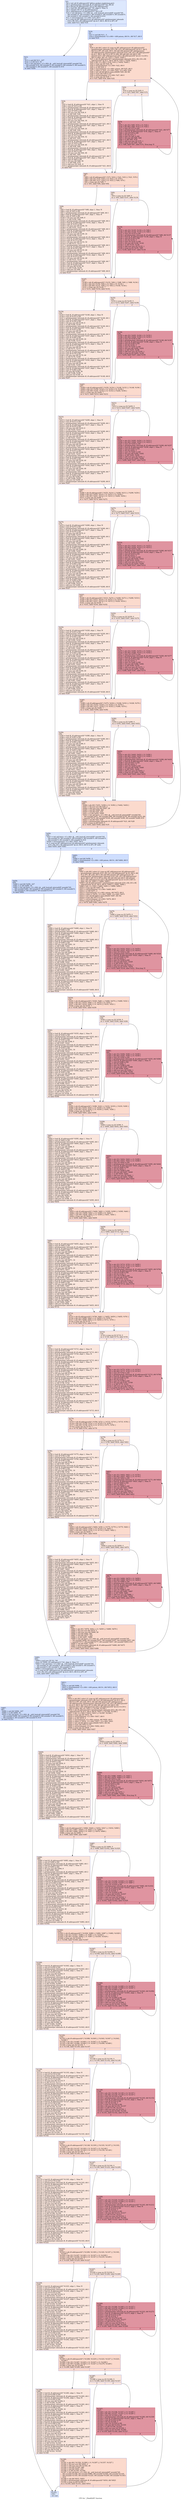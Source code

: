 digraph "CFG for '_Z4add2iiPi' function" {
	label="CFG for '_Z4add2iiPi' function";

	Node0x4501350 [shape=record,color="#3d50c3ff", style=filled, fillcolor="#b2ccfb70",label="{%3:\l  %4 = tail call i8 addrspace(4)* @llvm.amdgcn.implicitarg.ptr()\l  %5 = getelementptr inbounds i8, i8 addrspace(4)* %4, i64 24\l  %6 = bitcast i8 addrspace(4)* %5 to i64 addrspace(4)*\l  %7 = load i64, i64 addrspace(4)* %6, align 8, !tbaa !4\l  %8 = inttoptr i64 %7 to i8 addrspace(1)*\l  %9 = addrspacecast i8 addrspace(1)* %8 to i8*\l  %10 = tail call fastcc \<2 x i64\> @__ockl_hostcall_internal(i8* noundef %9,\l... i64 noundef 33, i64 noundef 0, i64 noundef 0, i64 noundef 0, i64 noundef 0,\l... i64 noundef 0, i64 noundef 0, i64 noundef 0) #10\l  %11 = extractelement \<2 x i64\> %10, i64 0\l  br i1 icmp eq (i8* addrspacecast (i8 addrspace(4)* getelementptr inbounds\l... ([16 x i8], [16 x i8] addrspace(4)* @.str.1, i64 0, i64 0) to i8*), i8*\l... null), label %12, label %16\l|{<s0>T|<s1>F}}"];
	Node0x4501350:s0 -> Node0x4503250;
	Node0x4501350:s1 -> Node0x4503c40;
	Node0x4503250 [shape=record,color="#3d50c3ff", style=filled, fillcolor="#93b5fe70",label="{%12:\l12:                                               \l  %13 = and i64 %11, -227\l  %14 = or i64 %13, 34\l  %15 = tail call fastcc \<2 x i64\> @__ockl_hostcall_internal(i8* noundef %9,\l... i64 noundef %14, i64 noundef 0, i64 noundef 0, i64 noundef 0, i64 noundef 0,\l... i64 noundef 0, i64 noundef 0, i64 noundef 0) #10\l  br label %456\l}"];
	Node0x4503250 -> Node0x4503f20;
	Node0x4503c40 [shape=record,color="#3d50c3ff", style=filled, fillcolor="#93b5fe70",label="{%16:\l16:                                               \l  %17 = and i64 %11, -3\l  %18 = insertelement \<2 x i64\> \<i64 poison, i64 0\>, i64 %17, i64 0\l  br label %19\l}"];
	Node0x4503c40 -> Node0x4504ab0;
	Node0x4504ab0 [shape=record,color="#3d50c3ff", style=filled, fillcolor="#f7ac8e70",label="{%19:\l19:                                               \l  %20 = phi i64 [ select (i1 icmp eq (i8* addrspacecast (i8 addrspace(4)*\l... getelementptr inbounds ([16 x i8], [16 x i8] addrspace(4)* @.str.1, i64 0,\l... i64 0) to i8*), i8* null), i64 0, i64 add (i64 ptrtoint (i8* addrspacecast\l... (i8 addrspace(4)* getelementptr inbounds ([16 x i8], [16 x i8] addrspace(4)*\l... @.str.1, i64 0, i64 15) to i8*) to i64), i64 add (i64 sub (i64 0, i64\l... ptrtoint ([16 x i8]* addrspacecast ([16 x i8] addrspace(4)* @.str.1 to [16 x\l... i8]*) to i64)), i64 1))), %16 ], [ %453, %445 ]\l  %21 = phi i8 addrspace(4)* [ getelementptr inbounds ([16 x i8], [16 x i8]\l... addrspace(4)* @.str.1, i64 0, i64 0), %16 ], [ %454, %445 ]\l  %22 = phi \<2 x i64\> [ %18, %16 ], [ %452, %445 ]\l  %23 = icmp ugt i64 %20, 56\l  %24 = extractelement \<2 x i64\> %22, i64 0\l  %25 = or i64 %24, 2\l  %26 = insertelement \<2 x i64\> poison, i64 %25, i64 0\l  %27 = select i1 %23, \<2 x i64\> %22, \<2 x i64\> %26\l  %28 = tail call i64 @llvm.umin.i64(i64 %20, i64 56)\l  %29 = trunc i64 %28 to i32\l  %30 = extractelement \<2 x i64\> %27, i64 0\l  %31 = icmp ugt i32 %29, 7\l  br i1 %31, label %34, label %32\l|{<s0>T|<s1>F}}"];
	Node0x4504ab0:s0 -> Node0x4505a20;
	Node0x4504ab0:s1 -> Node0x4505ab0;
	Node0x4505ab0 [shape=record,color="#3d50c3ff", style=filled, fillcolor="#f3c7b170",label="{%32:\l32:                                               \l  %33 = icmp eq i32 %29, 0\l  br i1 %33, label %87, label %74\l|{<s0>T|<s1>F}}"];
	Node0x4505ab0:s0 -> Node0x4504330;
	Node0x4505ab0:s1 -> Node0x4505e00;
	Node0x4505a20 [shape=record,color="#3d50c3ff", style=filled, fillcolor="#f3c7b170",label="{%34:\l34:                                               \l  %35 = load i8, i8 addrspace(4)* %21, align 1, !tbaa !8\l  %36 = zext i8 %35 to i64\l  %37 = getelementptr inbounds i8, i8 addrspace(4)* %21, i64 1\l  %38 = load i8, i8 addrspace(4)* %37, align 1, !tbaa !8\l  %39 = zext i8 %38 to i64\l  %40 = shl nuw nsw i64 %39, 8\l  %41 = or i64 %40, %36\l  %42 = getelementptr inbounds i8, i8 addrspace(4)* %21, i64 2\l  %43 = load i8, i8 addrspace(4)* %42, align 1, !tbaa !8\l  %44 = zext i8 %43 to i64\l  %45 = shl nuw nsw i64 %44, 16\l  %46 = or i64 %41, %45\l  %47 = getelementptr inbounds i8, i8 addrspace(4)* %21, i64 3\l  %48 = load i8, i8 addrspace(4)* %47, align 1, !tbaa !8\l  %49 = zext i8 %48 to i64\l  %50 = shl nuw nsw i64 %49, 24\l  %51 = or i64 %46, %50\l  %52 = getelementptr inbounds i8, i8 addrspace(4)* %21, i64 4\l  %53 = load i8, i8 addrspace(4)* %52, align 1, !tbaa !8\l  %54 = zext i8 %53 to i64\l  %55 = shl nuw nsw i64 %54, 32\l  %56 = or i64 %51, %55\l  %57 = getelementptr inbounds i8, i8 addrspace(4)* %21, i64 5\l  %58 = load i8, i8 addrspace(4)* %57, align 1, !tbaa !8\l  %59 = zext i8 %58 to i64\l  %60 = shl nuw nsw i64 %59, 40\l  %61 = or i64 %56, %60\l  %62 = getelementptr inbounds i8, i8 addrspace(4)* %21, i64 6\l  %63 = load i8, i8 addrspace(4)* %62, align 1, !tbaa !8\l  %64 = zext i8 %63 to i64\l  %65 = shl nuw nsw i64 %64, 48\l  %66 = or i64 %61, %65\l  %67 = getelementptr inbounds i8, i8 addrspace(4)* %21, i64 7\l  %68 = load i8, i8 addrspace(4)* %67, align 1, !tbaa !8\l  %69 = zext i8 %68 to i64\l  %70 = shl nuw i64 %69, 56\l  %71 = or i64 %66, %70\l  %72 = add nsw i32 %29, -8\l  %73 = getelementptr inbounds i8, i8 addrspace(4)* %21, i64 8\l  br label %87\l}"];
	Node0x4505a20 -> Node0x4504330;
	Node0x4505e00 [shape=record,color="#b70d28ff", style=filled, fillcolor="#b70d2870",label="{%74:\l74:                                               \l  %75 = phi i32 [ %85, %74 ], [ 0, %32 ]\l  %76 = phi i64 [ %84, %74 ], [ 0, %32 ]\l  %77 = zext i32 %75 to i64\l  %78 = getelementptr inbounds i8, i8 addrspace(4)* %21, i64 %77\l  %79 = load i8, i8 addrspace(4)* %78, align 1, !tbaa !8\l  %80 = zext i8 %79 to i64\l  %81 = shl i32 %75, 3\l  %82 = zext i32 %81 to i64\l  %83 = shl nuw i64 %80, %82\l  %84 = or i64 %83, %76\l  %85 = add nuw nsw i32 %75, 1\l  %86 = icmp eq i32 %85, %29\l  br i1 %86, label %87, label %74, !llvm.loop !9\l|{<s0>T|<s1>F}}"];
	Node0x4505e00:s0 -> Node0x4504330;
	Node0x4505e00:s1 -> Node0x4505e00;
	Node0x4504330 [shape=record,color="#3d50c3ff", style=filled, fillcolor="#f7ac8e70",label="{%87:\l87:                                               \l  %88 = phi i8 addrspace(4)* [ %73, %34 ], [ %21, %32 ], [ %21, %74 ]\l  %89 = phi i32 [ %72, %34 ], [ 0, %32 ], [ 0, %74 ]\l  %90 = phi i64 [ %71, %34 ], [ 0, %32 ], [ %84, %74 ]\l  %91 = icmp ugt i32 %89, 7\l  br i1 %91, label %94, label %92\l|{<s0>T|<s1>F}}"];
	Node0x4504330:s0 -> Node0x4508b20;
	Node0x4504330:s1 -> Node0x4508b70;
	Node0x4508b70 [shape=record,color="#3d50c3ff", style=filled, fillcolor="#f3c7b170",label="{%92:\l92:                                               \l  %93 = icmp eq i32 %89, 0\l  br i1 %93, label %147, label %134\l|{<s0>T|<s1>F}}"];
	Node0x4508b70:s0 -> Node0x4508d40;
	Node0x4508b70:s1 -> Node0x4508d90;
	Node0x4508b20 [shape=record,color="#3d50c3ff", style=filled, fillcolor="#f3c7b170",label="{%94:\l94:                                               \l  %95 = load i8, i8 addrspace(4)* %88, align 1, !tbaa !8\l  %96 = zext i8 %95 to i64\l  %97 = getelementptr inbounds i8, i8 addrspace(4)* %88, i64 1\l  %98 = load i8, i8 addrspace(4)* %97, align 1, !tbaa !8\l  %99 = zext i8 %98 to i64\l  %100 = shl nuw nsw i64 %99, 8\l  %101 = or i64 %100, %96\l  %102 = getelementptr inbounds i8, i8 addrspace(4)* %88, i64 2\l  %103 = load i8, i8 addrspace(4)* %102, align 1, !tbaa !8\l  %104 = zext i8 %103 to i64\l  %105 = shl nuw nsw i64 %104, 16\l  %106 = or i64 %101, %105\l  %107 = getelementptr inbounds i8, i8 addrspace(4)* %88, i64 3\l  %108 = load i8, i8 addrspace(4)* %107, align 1, !tbaa !8\l  %109 = zext i8 %108 to i64\l  %110 = shl nuw nsw i64 %109, 24\l  %111 = or i64 %106, %110\l  %112 = getelementptr inbounds i8, i8 addrspace(4)* %88, i64 4\l  %113 = load i8, i8 addrspace(4)* %112, align 1, !tbaa !8\l  %114 = zext i8 %113 to i64\l  %115 = shl nuw nsw i64 %114, 32\l  %116 = or i64 %111, %115\l  %117 = getelementptr inbounds i8, i8 addrspace(4)* %88, i64 5\l  %118 = load i8, i8 addrspace(4)* %117, align 1, !tbaa !8\l  %119 = zext i8 %118 to i64\l  %120 = shl nuw nsw i64 %119, 40\l  %121 = or i64 %116, %120\l  %122 = getelementptr inbounds i8, i8 addrspace(4)* %88, i64 6\l  %123 = load i8, i8 addrspace(4)* %122, align 1, !tbaa !8\l  %124 = zext i8 %123 to i64\l  %125 = shl nuw nsw i64 %124, 48\l  %126 = or i64 %121, %125\l  %127 = getelementptr inbounds i8, i8 addrspace(4)* %88, i64 7\l  %128 = load i8, i8 addrspace(4)* %127, align 1, !tbaa !8\l  %129 = zext i8 %128 to i64\l  %130 = shl nuw i64 %129, 56\l  %131 = or i64 %126, %130\l  %132 = add nsw i32 %89, -8\l  %133 = getelementptr inbounds i8, i8 addrspace(4)* %88, i64 8\l  br label %147\l}"];
	Node0x4508b20 -> Node0x4508d40;
	Node0x4508d90 [shape=record,color="#b70d28ff", style=filled, fillcolor="#b70d2870",label="{%134:\l134:                                              \l  %135 = phi i32 [ %145, %134 ], [ 0, %92 ]\l  %136 = phi i64 [ %144, %134 ], [ 0, %92 ]\l  %137 = zext i32 %135 to i64\l  %138 = getelementptr inbounds i8, i8 addrspace(4)* %88, i64 %137\l  %139 = load i8, i8 addrspace(4)* %138, align 1, !tbaa !8\l  %140 = zext i8 %139 to i64\l  %141 = shl i32 %135, 3\l  %142 = zext i32 %141 to i64\l  %143 = shl nuw i64 %140, %142\l  %144 = or i64 %143, %136\l  %145 = add nuw nsw i32 %135, 1\l  %146 = icmp eq i32 %145, %89\l  br i1 %146, label %147, label %134\l|{<s0>T|<s1>F}}"];
	Node0x4508d90:s0 -> Node0x4508d40;
	Node0x4508d90:s1 -> Node0x4508d90;
	Node0x4508d40 [shape=record,color="#3d50c3ff", style=filled, fillcolor="#f7ac8e70",label="{%147:\l147:                                              \l  %148 = phi i8 addrspace(4)* [ %133, %94 ], [ %88, %92 ], [ %88, %134 ]\l  %149 = phi i32 [ %132, %94 ], [ 0, %92 ], [ 0, %134 ]\l  %150 = phi i64 [ %131, %94 ], [ 0, %92 ], [ %144, %134 ]\l  %151 = icmp ugt i32 %149, 7\l  br i1 %151, label %154, label %152\l|{<s0>T|<s1>F}}"];
	Node0x4508d40:s0 -> Node0x450b250;
	Node0x4508d40:s1 -> Node0x450b2a0;
	Node0x450b2a0 [shape=record,color="#3d50c3ff", style=filled, fillcolor="#f3c7b170",label="{%152:\l152:                                              \l  %153 = icmp eq i32 %149, 0\l  br i1 %153, label %207, label %194\l|{<s0>T|<s1>F}}"];
	Node0x450b2a0:s0 -> Node0x450b430;
	Node0x450b2a0:s1 -> Node0x450b480;
	Node0x450b250 [shape=record,color="#3d50c3ff", style=filled, fillcolor="#f3c7b170",label="{%154:\l154:                                              \l  %155 = load i8, i8 addrspace(4)* %148, align 1, !tbaa !8\l  %156 = zext i8 %155 to i64\l  %157 = getelementptr inbounds i8, i8 addrspace(4)* %148, i64 1\l  %158 = load i8, i8 addrspace(4)* %157, align 1, !tbaa !8\l  %159 = zext i8 %158 to i64\l  %160 = shl nuw nsw i64 %159, 8\l  %161 = or i64 %160, %156\l  %162 = getelementptr inbounds i8, i8 addrspace(4)* %148, i64 2\l  %163 = load i8, i8 addrspace(4)* %162, align 1, !tbaa !8\l  %164 = zext i8 %163 to i64\l  %165 = shl nuw nsw i64 %164, 16\l  %166 = or i64 %161, %165\l  %167 = getelementptr inbounds i8, i8 addrspace(4)* %148, i64 3\l  %168 = load i8, i8 addrspace(4)* %167, align 1, !tbaa !8\l  %169 = zext i8 %168 to i64\l  %170 = shl nuw nsw i64 %169, 24\l  %171 = or i64 %166, %170\l  %172 = getelementptr inbounds i8, i8 addrspace(4)* %148, i64 4\l  %173 = load i8, i8 addrspace(4)* %172, align 1, !tbaa !8\l  %174 = zext i8 %173 to i64\l  %175 = shl nuw nsw i64 %174, 32\l  %176 = or i64 %171, %175\l  %177 = getelementptr inbounds i8, i8 addrspace(4)* %148, i64 5\l  %178 = load i8, i8 addrspace(4)* %177, align 1, !tbaa !8\l  %179 = zext i8 %178 to i64\l  %180 = shl nuw nsw i64 %179, 40\l  %181 = or i64 %176, %180\l  %182 = getelementptr inbounds i8, i8 addrspace(4)* %148, i64 6\l  %183 = load i8, i8 addrspace(4)* %182, align 1, !tbaa !8\l  %184 = zext i8 %183 to i64\l  %185 = shl nuw nsw i64 %184, 48\l  %186 = or i64 %181, %185\l  %187 = getelementptr inbounds i8, i8 addrspace(4)* %148, i64 7\l  %188 = load i8, i8 addrspace(4)* %187, align 1, !tbaa !8\l  %189 = zext i8 %188 to i64\l  %190 = shl nuw i64 %189, 56\l  %191 = or i64 %186, %190\l  %192 = add nsw i32 %149, -8\l  %193 = getelementptr inbounds i8, i8 addrspace(4)* %148, i64 8\l  br label %207\l}"];
	Node0x450b250 -> Node0x450b430;
	Node0x450b480 [shape=record,color="#b70d28ff", style=filled, fillcolor="#b70d2870",label="{%194:\l194:                                              \l  %195 = phi i32 [ %205, %194 ], [ 0, %152 ]\l  %196 = phi i64 [ %204, %194 ], [ 0, %152 ]\l  %197 = zext i32 %195 to i64\l  %198 = getelementptr inbounds i8, i8 addrspace(4)* %148, i64 %197\l  %199 = load i8, i8 addrspace(4)* %198, align 1, !tbaa !8\l  %200 = zext i8 %199 to i64\l  %201 = shl i32 %195, 3\l  %202 = zext i32 %201 to i64\l  %203 = shl nuw i64 %200, %202\l  %204 = or i64 %203, %196\l  %205 = add nuw nsw i32 %195, 1\l  %206 = icmp eq i32 %205, %149\l  br i1 %206, label %207, label %194\l|{<s0>T|<s1>F}}"];
	Node0x450b480:s0 -> Node0x450b430;
	Node0x450b480:s1 -> Node0x450b480;
	Node0x450b430 [shape=record,color="#3d50c3ff", style=filled, fillcolor="#f7ac8e70",label="{%207:\l207:                                              \l  %208 = phi i8 addrspace(4)* [ %193, %154 ], [ %148, %152 ], [ %148, %194 ]\l  %209 = phi i32 [ %192, %154 ], [ 0, %152 ], [ 0, %194 ]\l  %210 = phi i64 [ %191, %154 ], [ 0, %152 ], [ %204, %194 ]\l  %211 = icmp ugt i32 %209, 7\l  br i1 %211, label %214, label %212\l|{<s0>T|<s1>F}}"];
	Node0x450b430:s0 -> Node0x450d4a0;
	Node0x450b430:s1 -> Node0x450d4f0;
	Node0x450d4f0 [shape=record,color="#3d50c3ff", style=filled, fillcolor="#f3c7b170",label="{%212:\l212:                                              \l  %213 = icmp eq i32 %209, 0\l  br i1 %213, label %267, label %254\l|{<s0>T|<s1>F}}"];
	Node0x450d4f0:s0 -> Node0x450d680;
	Node0x450d4f0:s1 -> Node0x450d6d0;
	Node0x450d4a0 [shape=record,color="#3d50c3ff", style=filled, fillcolor="#f3c7b170",label="{%214:\l214:                                              \l  %215 = load i8, i8 addrspace(4)* %208, align 1, !tbaa !8\l  %216 = zext i8 %215 to i64\l  %217 = getelementptr inbounds i8, i8 addrspace(4)* %208, i64 1\l  %218 = load i8, i8 addrspace(4)* %217, align 1, !tbaa !8\l  %219 = zext i8 %218 to i64\l  %220 = shl nuw nsw i64 %219, 8\l  %221 = or i64 %220, %216\l  %222 = getelementptr inbounds i8, i8 addrspace(4)* %208, i64 2\l  %223 = load i8, i8 addrspace(4)* %222, align 1, !tbaa !8\l  %224 = zext i8 %223 to i64\l  %225 = shl nuw nsw i64 %224, 16\l  %226 = or i64 %221, %225\l  %227 = getelementptr inbounds i8, i8 addrspace(4)* %208, i64 3\l  %228 = load i8, i8 addrspace(4)* %227, align 1, !tbaa !8\l  %229 = zext i8 %228 to i64\l  %230 = shl nuw nsw i64 %229, 24\l  %231 = or i64 %226, %230\l  %232 = getelementptr inbounds i8, i8 addrspace(4)* %208, i64 4\l  %233 = load i8, i8 addrspace(4)* %232, align 1, !tbaa !8\l  %234 = zext i8 %233 to i64\l  %235 = shl nuw nsw i64 %234, 32\l  %236 = or i64 %231, %235\l  %237 = getelementptr inbounds i8, i8 addrspace(4)* %208, i64 5\l  %238 = load i8, i8 addrspace(4)* %237, align 1, !tbaa !8\l  %239 = zext i8 %238 to i64\l  %240 = shl nuw nsw i64 %239, 40\l  %241 = or i64 %236, %240\l  %242 = getelementptr inbounds i8, i8 addrspace(4)* %208, i64 6\l  %243 = load i8, i8 addrspace(4)* %242, align 1, !tbaa !8\l  %244 = zext i8 %243 to i64\l  %245 = shl nuw nsw i64 %244, 48\l  %246 = or i64 %241, %245\l  %247 = getelementptr inbounds i8, i8 addrspace(4)* %208, i64 7\l  %248 = load i8, i8 addrspace(4)* %247, align 1, !tbaa !8\l  %249 = zext i8 %248 to i64\l  %250 = shl nuw i64 %249, 56\l  %251 = or i64 %246, %250\l  %252 = add nsw i32 %209, -8\l  %253 = getelementptr inbounds i8, i8 addrspace(4)* %208, i64 8\l  br label %267\l}"];
	Node0x450d4a0 -> Node0x450d680;
	Node0x450d6d0 [shape=record,color="#b70d28ff", style=filled, fillcolor="#b70d2870",label="{%254:\l254:                                              \l  %255 = phi i32 [ %265, %254 ], [ 0, %212 ]\l  %256 = phi i64 [ %264, %254 ], [ 0, %212 ]\l  %257 = zext i32 %255 to i64\l  %258 = getelementptr inbounds i8, i8 addrspace(4)* %208, i64 %257\l  %259 = load i8, i8 addrspace(4)* %258, align 1, !tbaa !8\l  %260 = zext i8 %259 to i64\l  %261 = shl i32 %255, 3\l  %262 = zext i32 %261 to i64\l  %263 = shl nuw i64 %260, %262\l  %264 = or i64 %263, %256\l  %265 = add nuw nsw i32 %255, 1\l  %266 = icmp eq i32 %265, %209\l  br i1 %266, label %267, label %254\l|{<s0>T|<s1>F}}"];
	Node0x450d6d0:s0 -> Node0x450d680;
	Node0x450d6d0:s1 -> Node0x450d6d0;
	Node0x450d680 [shape=record,color="#3d50c3ff", style=filled, fillcolor="#f7ac8e70",label="{%267:\l267:                                              \l  %268 = phi i8 addrspace(4)* [ %253, %214 ], [ %208, %212 ], [ %208, %254 ]\l  %269 = phi i32 [ %252, %214 ], [ 0, %212 ], [ 0, %254 ]\l  %270 = phi i64 [ %251, %214 ], [ 0, %212 ], [ %264, %254 ]\l  %271 = icmp ugt i32 %269, 7\l  br i1 %271, label %274, label %272\l|{<s0>T|<s1>F}}"];
	Node0x450d680:s0 -> Node0x450ff30;
	Node0x450d680:s1 -> Node0x450ff80;
	Node0x450ff80 [shape=record,color="#3d50c3ff", style=filled, fillcolor="#f3c7b170",label="{%272:\l272:                                              \l  %273 = icmp eq i32 %269, 0\l  br i1 %273, label %327, label %314\l|{<s0>T|<s1>F}}"];
	Node0x450ff80:s0 -> Node0x4510110;
	Node0x450ff80:s1 -> Node0x4510160;
	Node0x450ff30 [shape=record,color="#3d50c3ff", style=filled, fillcolor="#f3c7b170",label="{%274:\l274:                                              \l  %275 = load i8, i8 addrspace(4)* %268, align 1, !tbaa !8\l  %276 = zext i8 %275 to i64\l  %277 = getelementptr inbounds i8, i8 addrspace(4)* %268, i64 1\l  %278 = load i8, i8 addrspace(4)* %277, align 1, !tbaa !8\l  %279 = zext i8 %278 to i64\l  %280 = shl nuw nsw i64 %279, 8\l  %281 = or i64 %280, %276\l  %282 = getelementptr inbounds i8, i8 addrspace(4)* %268, i64 2\l  %283 = load i8, i8 addrspace(4)* %282, align 1, !tbaa !8\l  %284 = zext i8 %283 to i64\l  %285 = shl nuw nsw i64 %284, 16\l  %286 = or i64 %281, %285\l  %287 = getelementptr inbounds i8, i8 addrspace(4)* %268, i64 3\l  %288 = load i8, i8 addrspace(4)* %287, align 1, !tbaa !8\l  %289 = zext i8 %288 to i64\l  %290 = shl nuw nsw i64 %289, 24\l  %291 = or i64 %286, %290\l  %292 = getelementptr inbounds i8, i8 addrspace(4)* %268, i64 4\l  %293 = load i8, i8 addrspace(4)* %292, align 1, !tbaa !8\l  %294 = zext i8 %293 to i64\l  %295 = shl nuw nsw i64 %294, 32\l  %296 = or i64 %291, %295\l  %297 = getelementptr inbounds i8, i8 addrspace(4)* %268, i64 5\l  %298 = load i8, i8 addrspace(4)* %297, align 1, !tbaa !8\l  %299 = zext i8 %298 to i64\l  %300 = shl nuw nsw i64 %299, 40\l  %301 = or i64 %296, %300\l  %302 = getelementptr inbounds i8, i8 addrspace(4)* %268, i64 6\l  %303 = load i8, i8 addrspace(4)* %302, align 1, !tbaa !8\l  %304 = zext i8 %303 to i64\l  %305 = shl nuw nsw i64 %304, 48\l  %306 = or i64 %301, %305\l  %307 = getelementptr inbounds i8, i8 addrspace(4)* %268, i64 7\l  %308 = load i8, i8 addrspace(4)* %307, align 1, !tbaa !8\l  %309 = zext i8 %308 to i64\l  %310 = shl nuw i64 %309, 56\l  %311 = or i64 %306, %310\l  %312 = add nsw i32 %269, -8\l  %313 = getelementptr inbounds i8, i8 addrspace(4)* %268, i64 8\l  br label %327\l}"];
	Node0x450ff30 -> Node0x4510110;
	Node0x4510160 [shape=record,color="#b70d28ff", style=filled, fillcolor="#b70d2870",label="{%314:\l314:                                              \l  %315 = phi i32 [ %325, %314 ], [ 0, %272 ]\l  %316 = phi i64 [ %324, %314 ], [ 0, %272 ]\l  %317 = zext i32 %315 to i64\l  %318 = getelementptr inbounds i8, i8 addrspace(4)* %268, i64 %317\l  %319 = load i8, i8 addrspace(4)* %318, align 1, !tbaa !8\l  %320 = zext i8 %319 to i64\l  %321 = shl i32 %315, 3\l  %322 = zext i32 %321 to i64\l  %323 = shl nuw i64 %320, %322\l  %324 = or i64 %323, %316\l  %325 = add nuw nsw i32 %315, 1\l  %326 = icmp eq i32 %325, %269\l  br i1 %326, label %327, label %314\l|{<s0>T|<s1>F}}"];
	Node0x4510160:s0 -> Node0x4510110;
	Node0x4510160:s1 -> Node0x4510160;
	Node0x4510110 [shape=record,color="#3d50c3ff", style=filled, fillcolor="#f7ac8e70",label="{%327:\l327:                                              \l  %328 = phi i8 addrspace(4)* [ %313, %274 ], [ %268, %272 ], [ %268, %314 ]\l  %329 = phi i32 [ %312, %274 ], [ 0, %272 ], [ 0, %314 ]\l  %330 = phi i64 [ %311, %274 ], [ 0, %272 ], [ %324, %314 ]\l  %331 = icmp ugt i32 %329, 7\l  br i1 %331, label %334, label %332\l|{<s0>T|<s1>F}}"];
	Node0x4510110:s0 -> Node0x4512180;
	Node0x4510110:s1 -> Node0x45121d0;
	Node0x45121d0 [shape=record,color="#3d50c3ff", style=filled, fillcolor="#f3c7b170",label="{%332:\l332:                                              \l  %333 = icmp eq i32 %329, 0\l  br i1 %333, label %387, label %374\l|{<s0>T|<s1>F}}"];
	Node0x45121d0:s0 -> Node0x4512360;
	Node0x45121d0:s1 -> Node0x45123b0;
	Node0x4512180 [shape=record,color="#3d50c3ff", style=filled, fillcolor="#f3c7b170",label="{%334:\l334:                                              \l  %335 = load i8, i8 addrspace(4)* %328, align 1, !tbaa !8\l  %336 = zext i8 %335 to i64\l  %337 = getelementptr inbounds i8, i8 addrspace(4)* %328, i64 1\l  %338 = load i8, i8 addrspace(4)* %337, align 1, !tbaa !8\l  %339 = zext i8 %338 to i64\l  %340 = shl nuw nsw i64 %339, 8\l  %341 = or i64 %340, %336\l  %342 = getelementptr inbounds i8, i8 addrspace(4)* %328, i64 2\l  %343 = load i8, i8 addrspace(4)* %342, align 1, !tbaa !8\l  %344 = zext i8 %343 to i64\l  %345 = shl nuw nsw i64 %344, 16\l  %346 = or i64 %341, %345\l  %347 = getelementptr inbounds i8, i8 addrspace(4)* %328, i64 3\l  %348 = load i8, i8 addrspace(4)* %347, align 1, !tbaa !8\l  %349 = zext i8 %348 to i64\l  %350 = shl nuw nsw i64 %349, 24\l  %351 = or i64 %346, %350\l  %352 = getelementptr inbounds i8, i8 addrspace(4)* %328, i64 4\l  %353 = load i8, i8 addrspace(4)* %352, align 1, !tbaa !8\l  %354 = zext i8 %353 to i64\l  %355 = shl nuw nsw i64 %354, 32\l  %356 = or i64 %351, %355\l  %357 = getelementptr inbounds i8, i8 addrspace(4)* %328, i64 5\l  %358 = load i8, i8 addrspace(4)* %357, align 1, !tbaa !8\l  %359 = zext i8 %358 to i64\l  %360 = shl nuw nsw i64 %359, 40\l  %361 = or i64 %356, %360\l  %362 = getelementptr inbounds i8, i8 addrspace(4)* %328, i64 6\l  %363 = load i8, i8 addrspace(4)* %362, align 1, !tbaa !8\l  %364 = zext i8 %363 to i64\l  %365 = shl nuw nsw i64 %364, 48\l  %366 = or i64 %361, %365\l  %367 = getelementptr inbounds i8, i8 addrspace(4)* %328, i64 7\l  %368 = load i8, i8 addrspace(4)* %367, align 1, !tbaa !8\l  %369 = zext i8 %368 to i64\l  %370 = shl nuw i64 %369, 56\l  %371 = or i64 %366, %370\l  %372 = add nsw i32 %329, -8\l  %373 = getelementptr inbounds i8, i8 addrspace(4)* %328, i64 8\l  br label %387\l}"];
	Node0x4512180 -> Node0x4512360;
	Node0x45123b0 [shape=record,color="#b70d28ff", style=filled, fillcolor="#b70d2870",label="{%374:\l374:                                              \l  %375 = phi i32 [ %385, %374 ], [ 0, %332 ]\l  %376 = phi i64 [ %384, %374 ], [ 0, %332 ]\l  %377 = zext i32 %375 to i64\l  %378 = getelementptr inbounds i8, i8 addrspace(4)* %328, i64 %377\l  %379 = load i8, i8 addrspace(4)* %378, align 1, !tbaa !8\l  %380 = zext i8 %379 to i64\l  %381 = shl i32 %375, 3\l  %382 = zext i32 %381 to i64\l  %383 = shl nuw i64 %380, %382\l  %384 = or i64 %383, %376\l  %385 = add nuw nsw i32 %375, 1\l  %386 = icmp eq i32 %385, %329\l  br i1 %386, label %387, label %374\l|{<s0>T|<s1>F}}"];
	Node0x45123b0:s0 -> Node0x4512360;
	Node0x45123b0:s1 -> Node0x45123b0;
	Node0x4512360 [shape=record,color="#3d50c3ff", style=filled, fillcolor="#f7ac8e70",label="{%387:\l387:                                              \l  %388 = phi i8 addrspace(4)* [ %373, %334 ], [ %328, %332 ], [ %328, %374 ]\l  %389 = phi i32 [ %372, %334 ], [ 0, %332 ], [ 0, %374 ]\l  %390 = phi i64 [ %371, %334 ], [ 0, %332 ], [ %384, %374 ]\l  %391 = icmp ugt i32 %389, 7\l  br i1 %391, label %394, label %392\l|{<s0>T|<s1>F}}"];
	Node0x4512360:s0 -> Node0x4515430;
	Node0x4512360:s1 -> Node0x4515480;
	Node0x4515480 [shape=record,color="#3d50c3ff", style=filled, fillcolor="#f3c7b170",label="{%392:\l392:                                              \l  %393 = icmp eq i32 %389, 0\l  br i1 %393, label %445, label %432\l|{<s0>T|<s1>F}}"];
	Node0x4515480:s0 -> Node0x4504f20;
	Node0x4515480:s1 -> Node0x4515610;
	Node0x4515430 [shape=record,color="#3d50c3ff", style=filled, fillcolor="#f3c7b170",label="{%394:\l394:                                              \l  %395 = load i8, i8 addrspace(4)* %388, align 1, !tbaa !8\l  %396 = zext i8 %395 to i64\l  %397 = getelementptr inbounds i8, i8 addrspace(4)* %388, i64 1\l  %398 = load i8, i8 addrspace(4)* %397, align 1, !tbaa !8\l  %399 = zext i8 %398 to i64\l  %400 = shl nuw nsw i64 %399, 8\l  %401 = or i64 %400, %396\l  %402 = getelementptr inbounds i8, i8 addrspace(4)* %388, i64 2\l  %403 = load i8, i8 addrspace(4)* %402, align 1, !tbaa !8\l  %404 = zext i8 %403 to i64\l  %405 = shl nuw nsw i64 %404, 16\l  %406 = or i64 %401, %405\l  %407 = getelementptr inbounds i8, i8 addrspace(4)* %388, i64 3\l  %408 = load i8, i8 addrspace(4)* %407, align 1, !tbaa !8\l  %409 = zext i8 %408 to i64\l  %410 = shl nuw nsw i64 %409, 24\l  %411 = or i64 %406, %410\l  %412 = getelementptr inbounds i8, i8 addrspace(4)* %388, i64 4\l  %413 = load i8, i8 addrspace(4)* %412, align 1, !tbaa !8\l  %414 = zext i8 %413 to i64\l  %415 = shl nuw nsw i64 %414, 32\l  %416 = or i64 %411, %415\l  %417 = getelementptr inbounds i8, i8 addrspace(4)* %388, i64 5\l  %418 = load i8, i8 addrspace(4)* %417, align 1, !tbaa !8\l  %419 = zext i8 %418 to i64\l  %420 = shl nuw nsw i64 %419, 40\l  %421 = or i64 %416, %420\l  %422 = getelementptr inbounds i8, i8 addrspace(4)* %388, i64 6\l  %423 = load i8, i8 addrspace(4)* %422, align 1, !tbaa !8\l  %424 = zext i8 %423 to i64\l  %425 = shl nuw nsw i64 %424, 48\l  %426 = or i64 %421, %425\l  %427 = getelementptr inbounds i8, i8 addrspace(4)* %388, i64 7\l  %428 = load i8, i8 addrspace(4)* %427, align 1, !tbaa !8\l  %429 = zext i8 %428 to i64\l  %430 = shl nuw i64 %429, 56\l  %431 = or i64 %426, %430\l  br label %445\l}"];
	Node0x4515430 -> Node0x4504f20;
	Node0x4515610 [shape=record,color="#b70d28ff", style=filled, fillcolor="#b70d2870",label="{%432:\l432:                                              \l  %433 = phi i32 [ %443, %432 ], [ 0, %392 ]\l  %434 = phi i64 [ %442, %432 ], [ 0, %392 ]\l  %435 = zext i32 %433 to i64\l  %436 = getelementptr inbounds i8, i8 addrspace(4)* %388, i64 %435\l  %437 = load i8, i8 addrspace(4)* %436, align 1, !tbaa !8\l  %438 = zext i8 %437 to i64\l  %439 = shl i32 %433, 3\l  %440 = zext i32 %439 to i64\l  %441 = shl nuw i64 %438, %440\l  %442 = or i64 %441, %434\l  %443 = add nuw nsw i32 %433, 1\l  %444 = icmp eq i32 %443, %389\l  br i1 %444, label %445, label %432\l|{<s0>T|<s1>F}}"];
	Node0x4515610:s0 -> Node0x4504f20;
	Node0x4515610:s1 -> Node0x4515610;
	Node0x4504f20 [shape=record,color="#3d50c3ff", style=filled, fillcolor="#f7ac8e70",label="{%445:\l445:                                              \l  %446 = phi i64 [ %431, %394 ], [ 0, %392 ], [ %442, %432 ]\l  %447 = shl nuw nsw i64 %28, 2\l  %448 = add nuw nsw i64 %447, 28\l  %449 = and i64 %448, 480\l  %450 = and i64 %30, -225\l  %451 = or i64 %450, %449\l  %452 = tail call fastcc \<2 x i64\> @__ockl_hostcall_internal(i8* noundef %9,\l... i64 noundef %451, i64 noundef %90, i64 noundef %150, i64 noundef %210, i64\l... noundef %270, i64 noundef %330, i64 noundef %390, i64 noundef %446) #10\l  %453 = sub i64 %20, %28\l  %454 = getelementptr inbounds i8, i8 addrspace(4)* %21, i64 %28\l  %455 = icmp eq i64 %453, 0\l  br i1 %455, label %456, label %19\l|{<s0>T|<s1>F}}"];
	Node0x4504f20:s0 -> Node0x4503f20;
	Node0x4504f20:s1 -> Node0x4504ab0;
	Node0x4503f20 [shape=record,color="#3d50c3ff", style=filled, fillcolor="#b2ccfb70",label="{%456:\l456:                                              \l  %457 = tail call fastcc \<2 x i64\> @__ockl_hostcall_internal(i8* noundef %9,\l... i64 noundef 33, i64 noundef 0, i64 noundef 0, i64 noundef 0, i64 noundef 0,\l... i64 noundef 0, i64 noundef 0, i64 noundef 0) #10\l  %458 = extractelement \<2 x i64\> %457, i64 0\l  br i1 icmp eq (i8* addrspacecast (i8 addrspace(4)* getelementptr inbounds\l... ([16 x i8], [16 x i8] addrspace(4)* @.str, i64 0, i64 0) to i8*), i8* null),\l... label %459, label %463\l|{<s0>T|<s1>F}}"];
	Node0x4503f20:s0 -> Node0x4517da0;
	Node0x4503f20:s1 -> Node0x4517df0;
	Node0x4517da0 [shape=record,color="#3d50c3ff", style=filled, fillcolor="#93b5fe70",label="{%459:\l459:                                              \l  %460 = and i64 %458, -227\l  %461 = or i64 %460, 34\l  %462 = tail call fastcc \<2 x i64\> @__ockl_hostcall_internal(i8* noundef %9,\l... i64 noundef %461, i64 noundef 0, i64 noundef 0, i64 noundef 0, i64 noundef 0,\l... i64 noundef 0, i64 noundef 0, i64 noundef 0) #10\l  br label %903\l}"];
	Node0x4517da0 -> Node0x4518080;
	Node0x4517df0 [shape=record,color="#3d50c3ff", style=filled, fillcolor="#93b5fe70",label="{%463:\l463:                                              \l  %464 = and i64 %458, -3\l  %465 = insertelement \<2 x i64\> \<i64 poison, i64 0\>, i64 %464, i64 0\l  br label %466\l}"];
	Node0x4517df0 -> Node0x4518140;
	Node0x4518140 [shape=record,color="#3d50c3ff", style=filled, fillcolor="#f7ac8e70",label="{%466:\l466:                                              \l  %467 = phi i64 [ select (i1 icmp eq (i8* addrspacecast (i8 addrspace(4)*\l... getelementptr inbounds ([16 x i8], [16 x i8] addrspace(4)* @.str, i64 0, i64\l... 0) to i8*), i8* null), i64 0, i64 add (i64 ptrtoint (i8* addrspacecast (i8\l... addrspace(4)* getelementptr inbounds ([16 x i8], [16 x i8] addrspace(4)*\l... @.str, i64 0, i64 15) to i8*) to i64), i64 add (i64 sub (i64 0, i64 ptrtoint\l... ([16 x i8]* addrspacecast ([16 x i8] addrspace(4)* @.str to [16 x i8]*) to\l... i64)), i64 1))), %463 ], [ %900, %892 ]\l  %468 = phi i8 addrspace(4)* [ getelementptr inbounds ([16 x i8], [16 x i8]\l... addrspace(4)* @.str, i64 0, i64 0), %463 ], [ %901, %892 ]\l  %469 = phi \<2 x i64\> [ %465, %463 ], [ %899, %892 ]\l  %470 = icmp ugt i64 %467, 56\l  %471 = extractelement \<2 x i64\> %469, i64 0\l  %472 = or i64 %471, 2\l  %473 = insertelement \<2 x i64\> poison, i64 %472, i64 0\l  %474 = select i1 %470, \<2 x i64\> %469, \<2 x i64\> %473\l  %475 = tail call i64 @llvm.umin.i64(i64 %467, i64 56)\l  %476 = trunc i64 %475 to i32\l  %477 = extractelement \<2 x i64\> %474, i64 0\l  %478 = icmp ugt i32 %476, 7\l  br i1 %478, label %481, label %479\l|{<s0>T|<s1>F}}"];
	Node0x4518140:s0 -> Node0x4518ff0;
	Node0x4518140:s1 -> Node0x4519080;
	Node0x4519080 [shape=record,color="#3d50c3ff", style=filled, fillcolor="#f3c7b170",label="{%479:\l479:                                              \l  %480 = icmp eq i32 %476, 0\l  br i1 %480, label %534, label %521\l|{<s0>T|<s1>F}}"];
	Node0x4519080:s0 -> Node0x4519250;
	Node0x4519080:s1 -> Node0x45192a0;
	Node0x4518ff0 [shape=record,color="#3d50c3ff", style=filled, fillcolor="#f3c7b170",label="{%481:\l481:                                              \l  %482 = load i8, i8 addrspace(4)* %468, align 1, !tbaa !8\l  %483 = zext i8 %482 to i64\l  %484 = getelementptr inbounds i8, i8 addrspace(4)* %468, i64 1\l  %485 = load i8, i8 addrspace(4)* %484, align 1, !tbaa !8\l  %486 = zext i8 %485 to i64\l  %487 = shl nuw nsw i64 %486, 8\l  %488 = or i64 %487, %483\l  %489 = getelementptr inbounds i8, i8 addrspace(4)* %468, i64 2\l  %490 = load i8, i8 addrspace(4)* %489, align 1, !tbaa !8\l  %491 = zext i8 %490 to i64\l  %492 = shl nuw nsw i64 %491, 16\l  %493 = or i64 %488, %492\l  %494 = getelementptr inbounds i8, i8 addrspace(4)* %468, i64 3\l  %495 = load i8, i8 addrspace(4)* %494, align 1, !tbaa !8\l  %496 = zext i8 %495 to i64\l  %497 = shl nuw nsw i64 %496, 24\l  %498 = or i64 %493, %497\l  %499 = getelementptr inbounds i8, i8 addrspace(4)* %468, i64 4\l  %500 = load i8, i8 addrspace(4)* %499, align 1, !tbaa !8\l  %501 = zext i8 %500 to i64\l  %502 = shl nuw nsw i64 %501, 32\l  %503 = or i64 %498, %502\l  %504 = getelementptr inbounds i8, i8 addrspace(4)* %468, i64 5\l  %505 = load i8, i8 addrspace(4)* %504, align 1, !tbaa !8\l  %506 = zext i8 %505 to i64\l  %507 = shl nuw nsw i64 %506, 40\l  %508 = or i64 %503, %507\l  %509 = getelementptr inbounds i8, i8 addrspace(4)* %468, i64 6\l  %510 = load i8, i8 addrspace(4)* %509, align 1, !tbaa !8\l  %511 = zext i8 %510 to i64\l  %512 = shl nuw nsw i64 %511, 48\l  %513 = or i64 %508, %512\l  %514 = getelementptr inbounds i8, i8 addrspace(4)* %468, i64 7\l  %515 = load i8, i8 addrspace(4)* %514, align 1, !tbaa !8\l  %516 = zext i8 %515 to i64\l  %517 = shl nuw i64 %516, 56\l  %518 = or i64 %513, %517\l  %519 = add nsw i32 %476, -8\l  %520 = getelementptr inbounds i8, i8 addrspace(4)* %468, i64 8\l  br label %534\l}"];
	Node0x4518ff0 -> Node0x4519250;
	Node0x45192a0 [shape=record,color="#b70d28ff", style=filled, fillcolor="#b70d2870",label="{%521:\l521:                                              \l  %522 = phi i32 [ %532, %521 ], [ 0, %479 ]\l  %523 = phi i64 [ %531, %521 ], [ 0, %479 ]\l  %524 = zext i32 %522 to i64\l  %525 = getelementptr inbounds i8, i8 addrspace(4)* %468, i64 %524\l  %526 = load i8, i8 addrspace(4)* %525, align 1, !tbaa !8\l  %527 = zext i8 %526 to i64\l  %528 = shl i32 %522, 3\l  %529 = zext i32 %528 to i64\l  %530 = shl nuw i64 %527, %529\l  %531 = or i64 %530, %523\l  %532 = add nuw nsw i32 %522, 1\l  %533 = icmp eq i32 %532, %476\l  br i1 %533, label %534, label %521, !llvm.loop !9\l|{<s0>T|<s1>F}}"];
	Node0x45192a0:s0 -> Node0x4519250;
	Node0x45192a0:s1 -> Node0x45192a0;
	Node0x4519250 [shape=record,color="#3d50c3ff", style=filled, fillcolor="#f7ac8e70",label="{%534:\l534:                                              \l  %535 = phi i8 addrspace(4)* [ %520, %481 ], [ %468, %479 ], [ %468, %521 ]\l  %536 = phi i32 [ %519, %481 ], [ 0, %479 ], [ 0, %521 ]\l  %537 = phi i64 [ %518, %481 ], [ 0, %479 ], [ %531, %521 ]\l  %538 = icmp ugt i32 %536, 7\l  br i1 %538, label %541, label %539\l|{<s0>T|<s1>F}}"];
	Node0x4519250:s0 -> Node0x450fd20;
	Node0x4519250:s1 -> Node0x450fd70;
	Node0x450fd70 [shape=record,color="#3d50c3ff", style=filled, fillcolor="#f3c7b170",label="{%539:\l539:                                              \l  %540 = icmp eq i32 %536, 0\l  br i1 %540, label %594, label %581\l|{<s0>T|<s1>F}}"];
	Node0x450fd70:s0 -> Node0x450fdc0;
	Node0x450fd70:s1 -> Node0x451cf60;
	Node0x450fd20 [shape=record,color="#3d50c3ff", style=filled, fillcolor="#f3c7b170",label="{%541:\l541:                                              \l  %542 = load i8, i8 addrspace(4)* %535, align 1, !tbaa !8\l  %543 = zext i8 %542 to i64\l  %544 = getelementptr inbounds i8, i8 addrspace(4)* %535, i64 1\l  %545 = load i8, i8 addrspace(4)* %544, align 1, !tbaa !8\l  %546 = zext i8 %545 to i64\l  %547 = shl nuw nsw i64 %546, 8\l  %548 = or i64 %547, %543\l  %549 = getelementptr inbounds i8, i8 addrspace(4)* %535, i64 2\l  %550 = load i8, i8 addrspace(4)* %549, align 1, !tbaa !8\l  %551 = zext i8 %550 to i64\l  %552 = shl nuw nsw i64 %551, 16\l  %553 = or i64 %548, %552\l  %554 = getelementptr inbounds i8, i8 addrspace(4)* %535, i64 3\l  %555 = load i8, i8 addrspace(4)* %554, align 1, !tbaa !8\l  %556 = zext i8 %555 to i64\l  %557 = shl nuw nsw i64 %556, 24\l  %558 = or i64 %553, %557\l  %559 = getelementptr inbounds i8, i8 addrspace(4)* %535, i64 4\l  %560 = load i8, i8 addrspace(4)* %559, align 1, !tbaa !8\l  %561 = zext i8 %560 to i64\l  %562 = shl nuw nsw i64 %561, 32\l  %563 = or i64 %558, %562\l  %564 = getelementptr inbounds i8, i8 addrspace(4)* %535, i64 5\l  %565 = load i8, i8 addrspace(4)* %564, align 1, !tbaa !8\l  %566 = zext i8 %565 to i64\l  %567 = shl nuw nsw i64 %566, 40\l  %568 = or i64 %563, %567\l  %569 = getelementptr inbounds i8, i8 addrspace(4)* %535, i64 6\l  %570 = load i8, i8 addrspace(4)* %569, align 1, !tbaa !8\l  %571 = zext i8 %570 to i64\l  %572 = shl nuw nsw i64 %571, 48\l  %573 = or i64 %568, %572\l  %574 = getelementptr inbounds i8, i8 addrspace(4)* %535, i64 7\l  %575 = load i8, i8 addrspace(4)* %574, align 1, !tbaa !8\l  %576 = zext i8 %575 to i64\l  %577 = shl nuw i64 %576, 56\l  %578 = or i64 %573, %577\l  %579 = add nsw i32 %536, -8\l  %580 = getelementptr inbounds i8, i8 addrspace(4)* %535, i64 8\l  br label %594\l}"];
	Node0x450fd20 -> Node0x450fdc0;
	Node0x451cf60 [shape=record,color="#b70d28ff", style=filled, fillcolor="#b70d2870",label="{%581:\l581:                                              \l  %582 = phi i32 [ %592, %581 ], [ 0, %539 ]\l  %583 = phi i64 [ %591, %581 ], [ 0, %539 ]\l  %584 = zext i32 %582 to i64\l  %585 = getelementptr inbounds i8, i8 addrspace(4)* %535, i64 %584\l  %586 = load i8, i8 addrspace(4)* %585, align 1, !tbaa !8\l  %587 = zext i8 %586 to i64\l  %588 = shl i32 %582, 3\l  %589 = zext i32 %588 to i64\l  %590 = shl nuw i64 %587, %589\l  %591 = or i64 %590, %583\l  %592 = add nuw nsw i32 %582, 1\l  %593 = icmp eq i32 %592, %536\l  br i1 %593, label %594, label %581\l|{<s0>T|<s1>F}}"];
	Node0x451cf60:s0 -> Node0x450fdc0;
	Node0x451cf60:s1 -> Node0x451cf60;
	Node0x450fdc0 [shape=record,color="#3d50c3ff", style=filled, fillcolor="#f7ac8e70",label="{%594:\l594:                                              \l  %595 = phi i8 addrspace(4)* [ %580, %541 ], [ %535, %539 ], [ %535, %581 ]\l  %596 = phi i32 [ %579, %541 ], [ 0, %539 ], [ 0, %581 ]\l  %597 = phi i64 [ %578, %541 ], [ 0, %539 ], [ %591, %581 ]\l  %598 = icmp ugt i32 %596, 7\l  br i1 %598, label %601, label %599\l|{<s0>T|<s1>F}}"];
	Node0x450fdc0:s0 -> Node0x451ef80;
	Node0x450fdc0:s1 -> Node0x451efd0;
	Node0x451efd0 [shape=record,color="#3d50c3ff", style=filled, fillcolor="#f3c7b170",label="{%599:\l599:                                              \l  %600 = icmp eq i32 %596, 0\l  br i1 %600, label %654, label %641\l|{<s0>T|<s1>F}}"];
	Node0x451efd0:s0 -> Node0x451f160;
	Node0x451efd0:s1 -> Node0x451f1b0;
	Node0x451ef80 [shape=record,color="#3d50c3ff", style=filled, fillcolor="#f3c7b170",label="{%601:\l601:                                              \l  %602 = load i8, i8 addrspace(4)* %595, align 1, !tbaa !8\l  %603 = zext i8 %602 to i64\l  %604 = getelementptr inbounds i8, i8 addrspace(4)* %595, i64 1\l  %605 = load i8, i8 addrspace(4)* %604, align 1, !tbaa !8\l  %606 = zext i8 %605 to i64\l  %607 = shl nuw nsw i64 %606, 8\l  %608 = or i64 %607, %603\l  %609 = getelementptr inbounds i8, i8 addrspace(4)* %595, i64 2\l  %610 = load i8, i8 addrspace(4)* %609, align 1, !tbaa !8\l  %611 = zext i8 %610 to i64\l  %612 = shl nuw nsw i64 %611, 16\l  %613 = or i64 %608, %612\l  %614 = getelementptr inbounds i8, i8 addrspace(4)* %595, i64 3\l  %615 = load i8, i8 addrspace(4)* %614, align 1, !tbaa !8\l  %616 = zext i8 %615 to i64\l  %617 = shl nuw nsw i64 %616, 24\l  %618 = or i64 %613, %617\l  %619 = getelementptr inbounds i8, i8 addrspace(4)* %595, i64 4\l  %620 = load i8, i8 addrspace(4)* %619, align 1, !tbaa !8\l  %621 = zext i8 %620 to i64\l  %622 = shl nuw nsw i64 %621, 32\l  %623 = or i64 %618, %622\l  %624 = getelementptr inbounds i8, i8 addrspace(4)* %595, i64 5\l  %625 = load i8, i8 addrspace(4)* %624, align 1, !tbaa !8\l  %626 = zext i8 %625 to i64\l  %627 = shl nuw nsw i64 %626, 40\l  %628 = or i64 %623, %627\l  %629 = getelementptr inbounds i8, i8 addrspace(4)* %595, i64 6\l  %630 = load i8, i8 addrspace(4)* %629, align 1, !tbaa !8\l  %631 = zext i8 %630 to i64\l  %632 = shl nuw nsw i64 %631, 48\l  %633 = or i64 %628, %632\l  %634 = getelementptr inbounds i8, i8 addrspace(4)* %595, i64 7\l  %635 = load i8, i8 addrspace(4)* %634, align 1, !tbaa !8\l  %636 = zext i8 %635 to i64\l  %637 = shl nuw i64 %636, 56\l  %638 = or i64 %633, %637\l  %639 = add nsw i32 %596, -8\l  %640 = getelementptr inbounds i8, i8 addrspace(4)* %595, i64 8\l  br label %654\l}"];
	Node0x451ef80 -> Node0x451f160;
	Node0x451f1b0 [shape=record,color="#b70d28ff", style=filled, fillcolor="#b70d2870",label="{%641:\l641:                                              \l  %642 = phi i32 [ %652, %641 ], [ 0, %599 ]\l  %643 = phi i64 [ %651, %641 ], [ 0, %599 ]\l  %644 = zext i32 %642 to i64\l  %645 = getelementptr inbounds i8, i8 addrspace(4)* %595, i64 %644\l  %646 = load i8, i8 addrspace(4)* %645, align 1, !tbaa !8\l  %647 = zext i8 %646 to i64\l  %648 = shl i32 %642, 3\l  %649 = zext i32 %648 to i64\l  %650 = shl nuw i64 %647, %649\l  %651 = or i64 %650, %643\l  %652 = add nuw nsw i32 %642, 1\l  %653 = icmp eq i32 %652, %596\l  br i1 %653, label %654, label %641\l|{<s0>T|<s1>F}}"];
	Node0x451f1b0:s0 -> Node0x451f160;
	Node0x451f1b0:s1 -> Node0x451f1b0;
	Node0x451f160 [shape=record,color="#3d50c3ff", style=filled, fillcolor="#f7ac8e70",label="{%654:\l654:                                              \l  %655 = phi i8 addrspace(4)* [ %640, %601 ], [ %595, %599 ], [ %595, %641 ]\l  %656 = phi i32 [ %639, %601 ], [ 0, %599 ], [ 0, %641 ]\l  %657 = phi i64 [ %638, %601 ], [ 0, %599 ], [ %651, %641 ]\l  %658 = icmp ugt i32 %656, 7\l  br i1 %658, label %661, label %659\l|{<s0>T|<s1>F}}"];
	Node0x451f160:s0 -> Node0x45211d0;
	Node0x451f160:s1 -> Node0x4521220;
	Node0x4521220 [shape=record,color="#3d50c3ff", style=filled, fillcolor="#f3c7b170",label="{%659:\l659:                                              \l  %660 = icmp eq i32 %656, 0\l  br i1 %660, label %714, label %701\l|{<s0>T|<s1>F}}"];
	Node0x4521220:s0 -> Node0x45213b0;
	Node0x4521220:s1 -> Node0x4521400;
	Node0x45211d0 [shape=record,color="#3d50c3ff", style=filled, fillcolor="#f3c7b170",label="{%661:\l661:                                              \l  %662 = load i8, i8 addrspace(4)* %655, align 1, !tbaa !8\l  %663 = zext i8 %662 to i64\l  %664 = getelementptr inbounds i8, i8 addrspace(4)* %655, i64 1\l  %665 = load i8, i8 addrspace(4)* %664, align 1, !tbaa !8\l  %666 = zext i8 %665 to i64\l  %667 = shl nuw nsw i64 %666, 8\l  %668 = or i64 %667, %663\l  %669 = getelementptr inbounds i8, i8 addrspace(4)* %655, i64 2\l  %670 = load i8, i8 addrspace(4)* %669, align 1, !tbaa !8\l  %671 = zext i8 %670 to i64\l  %672 = shl nuw nsw i64 %671, 16\l  %673 = or i64 %668, %672\l  %674 = getelementptr inbounds i8, i8 addrspace(4)* %655, i64 3\l  %675 = load i8, i8 addrspace(4)* %674, align 1, !tbaa !8\l  %676 = zext i8 %675 to i64\l  %677 = shl nuw nsw i64 %676, 24\l  %678 = or i64 %673, %677\l  %679 = getelementptr inbounds i8, i8 addrspace(4)* %655, i64 4\l  %680 = load i8, i8 addrspace(4)* %679, align 1, !tbaa !8\l  %681 = zext i8 %680 to i64\l  %682 = shl nuw nsw i64 %681, 32\l  %683 = or i64 %678, %682\l  %684 = getelementptr inbounds i8, i8 addrspace(4)* %655, i64 5\l  %685 = load i8, i8 addrspace(4)* %684, align 1, !tbaa !8\l  %686 = zext i8 %685 to i64\l  %687 = shl nuw nsw i64 %686, 40\l  %688 = or i64 %683, %687\l  %689 = getelementptr inbounds i8, i8 addrspace(4)* %655, i64 6\l  %690 = load i8, i8 addrspace(4)* %689, align 1, !tbaa !8\l  %691 = zext i8 %690 to i64\l  %692 = shl nuw nsw i64 %691, 48\l  %693 = or i64 %688, %692\l  %694 = getelementptr inbounds i8, i8 addrspace(4)* %655, i64 7\l  %695 = load i8, i8 addrspace(4)* %694, align 1, !tbaa !8\l  %696 = zext i8 %695 to i64\l  %697 = shl nuw i64 %696, 56\l  %698 = or i64 %693, %697\l  %699 = add nsw i32 %656, -8\l  %700 = getelementptr inbounds i8, i8 addrspace(4)* %655, i64 8\l  br label %714\l}"];
	Node0x45211d0 -> Node0x45213b0;
	Node0x4521400 [shape=record,color="#b70d28ff", style=filled, fillcolor="#b70d2870",label="{%701:\l701:                                              \l  %702 = phi i32 [ %712, %701 ], [ 0, %659 ]\l  %703 = phi i64 [ %711, %701 ], [ 0, %659 ]\l  %704 = zext i32 %702 to i64\l  %705 = getelementptr inbounds i8, i8 addrspace(4)* %655, i64 %704\l  %706 = load i8, i8 addrspace(4)* %705, align 1, !tbaa !8\l  %707 = zext i8 %706 to i64\l  %708 = shl i32 %702, 3\l  %709 = zext i32 %708 to i64\l  %710 = shl nuw i64 %707, %709\l  %711 = or i64 %710, %703\l  %712 = add nuw nsw i32 %702, 1\l  %713 = icmp eq i32 %712, %656\l  br i1 %713, label %714, label %701\l|{<s0>T|<s1>F}}"];
	Node0x4521400:s0 -> Node0x45213b0;
	Node0x4521400:s1 -> Node0x4521400;
	Node0x45213b0 [shape=record,color="#3d50c3ff", style=filled, fillcolor="#f7ac8e70",label="{%714:\l714:                                              \l  %715 = phi i8 addrspace(4)* [ %700, %661 ], [ %655, %659 ], [ %655, %701 ]\l  %716 = phi i32 [ %699, %661 ], [ 0, %659 ], [ 0, %701 ]\l  %717 = phi i64 [ %698, %661 ], [ 0, %659 ], [ %711, %701 ]\l  %718 = icmp ugt i32 %716, 7\l  br i1 %718, label %721, label %719\l|{<s0>T|<s1>F}}"];
	Node0x45213b0:s0 -> Node0x45127d0;
	Node0x45213b0:s1 -> Node0x4512820;
	Node0x4512820 [shape=record,color="#3d50c3ff", style=filled, fillcolor="#f3c7b170",label="{%719:\l719:                                              \l  %720 = icmp eq i32 %716, 0\l  br i1 %720, label %774, label %761\l|{<s0>T|<s1>F}}"];
	Node0x4512820:s0 -> Node0x45129b0;
	Node0x4512820:s1 -> Node0x4512a00;
	Node0x45127d0 [shape=record,color="#3d50c3ff", style=filled, fillcolor="#f3c7b170",label="{%721:\l721:                                              \l  %722 = load i8, i8 addrspace(4)* %715, align 1, !tbaa !8\l  %723 = zext i8 %722 to i64\l  %724 = getelementptr inbounds i8, i8 addrspace(4)* %715, i64 1\l  %725 = load i8, i8 addrspace(4)* %724, align 1, !tbaa !8\l  %726 = zext i8 %725 to i64\l  %727 = shl nuw nsw i64 %726, 8\l  %728 = or i64 %727, %723\l  %729 = getelementptr inbounds i8, i8 addrspace(4)* %715, i64 2\l  %730 = load i8, i8 addrspace(4)* %729, align 1, !tbaa !8\l  %731 = zext i8 %730 to i64\l  %732 = shl nuw nsw i64 %731, 16\l  %733 = or i64 %728, %732\l  %734 = getelementptr inbounds i8, i8 addrspace(4)* %715, i64 3\l  %735 = load i8, i8 addrspace(4)* %734, align 1, !tbaa !8\l  %736 = zext i8 %735 to i64\l  %737 = shl nuw nsw i64 %736, 24\l  %738 = or i64 %733, %737\l  %739 = getelementptr inbounds i8, i8 addrspace(4)* %715, i64 4\l  %740 = load i8, i8 addrspace(4)* %739, align 1, !tbaa !8\l  %741 = zext i8 %740 to i64\l  %742 = shl nuw nsw i64 %741, 32\l  %743 = or i64 %738, %742\l  %744 = getelementptr inbounds i8, i8 addrspace(4)* %715, i64 5\l  %745 = load i8, i8 addrspace(4)* %744, align 1, !tbaa !8\l  %746 = zext i8 %745 to i64\l  %747 = shl nuw nsw i64 %746, 40\l  %748 = or i64 %743, %747\l  %749 = getelementptr inbounds i8, i8 addrspace(4)* %715, i64 6\l  %750 = load i8, i8 addrspace(4)* %749, align 1, !tbaa !8\l  %751 = zext i8 %750 to i64\l  %752 = shl nuw nsw i64 %751, 48\l  %753 = or i64 %748, %752\l  %754 = getelementptr inbounds i8, i8 addrspace(4)* %715, i64 7\l  %755 = load i8, i8 addrspace(4)* %754, align 1, !tbaa !8\l  %756 = zext i8 %755 to i64\l  %757 = shl nuw i64 %756, 56\l  %758 = or i64 %753, %757\l  %759 = add nsw i32 %716, -8\l  %760 = getelementptr inbounds i8, i8 addrspace(4)* %715, i64 8\l  br label %774\l}"];
	Node0x45127d0 -> Node0x45129b0;
	Node0x4512a00 [shape=record,color="#b70d28ff", style=filled, fillcolor="#b70d2870",label="{%761:\l761:                                              \l  %762 = phi i32 [ %772, %761 ], [ 0, %719 ]\l  %763 = phi i64 [ %771, %761 ], [ 0, %719 ]\l  %764 = zext i32 %762 to i64\l  %765 = getelementptr inbounds i8, i8 addrspace(4)* %715, i64 %764\l  %766 = load i8, i8 addrspace(4)* %765, align 1, !tbaa !8\l  %767 = zext i8 %766 to i64\l  %768 = shl i32 %762, 3\l  %769 = zext i32 %768 to i64\l  %770 = shl nuw i64 %767, %769\l  %771 = or i64 %770, %763\l  %772 = add nuw nsw i32 %762, 1\l  %773 = icmp eq i32 %772, %716\l  br i1 %773, label %774, label %761\l|{<s0>T|<s1>F}}"];
	Node0x4512a00:s0 -> Node0x45129b0;
	Node0x4512a00:s1 -> Node0x4512a00;
	Node0x45129b0 [shape=record,color="#3d50c3ff", style=filled, fillcolor="#f7ac8e70",label="{%774:\l774:                                              \l  %775 = phi i8 addrspace(4)* [ %760, %721 ], [ %715, %719 ], [ %715, %761 ]\l  %776 = phi i32 [ %759, %721 ], [ 0, %719 ], [ 0, %761 ]\l  %777 = phi i64 [ %758, %721 ], [ 0, %719 ], [ %771, %761 ]\l  %778 = icmp ugt i32 %776, 7\l  br i1 %778, label %781, label %779\l|{<s0>T|<s1>F}}"];
	Node0x45129b0:s0 -> Node0x45276e0;
	Node0x45129b0:s1 -> Node0x4527730;
	Node0x4527730 [shape=record,color="#3d50c3ff", style=filled, fillcolor="#f3c7b170",label="{%779:\l779:                                              \l  %780 = icmp eq i32 %776, 0\l  br i1 %780, label %834, label %821\l|{<s0>T|<s1>F}}"];
	Node0x4527730:s0 -> Node0x45278c0;
	Node0x4527730:s1 -> Node0x4527910;
	Node0x45276e0 [shape=record,color="#3d50c3ff", style=filled, fillcolor="#f3c7b170",label="{%781:\l781:                                              \l  %782 = load i8, i8 addrspace(4)* %775, align 1, !tbaa !8\l  %783 = zext i8 %782 to i64\l  %784 = getelementptr inbounds i8, i8 addrspace(4)* %775, i64 1\l  %785 = load i8, i8 addrspace(4)* %784, align 1, !tbaa !8\l  %786 = zext i8 %785 to i64\l  %787 = shl nuw nsw i64 %786, 8\l  %788 = or i64 %787, %783\l  %789 = getelementptr inbounds i8, i8 addrspace(4)* %775, i64 2\l  %790 = load i8, i8 addrspace(4)* %789, align 1, !tbaa !8\l  %791 = zext i8 %790 to i64\l  %792 = shl nuw nsw i64 %791, 16\l  %793 = or i64 %788, %792\l  %794 = getelementptr inbounds i8, i8 addrspace(4)* %775, i64 3\l  %795 = load i8, i8 addrspace(4)* %794, align 1, !tbaa !8\l  %796 = zext i8 %795 to i64\l  %797 = shl nuw nsw i64 %796, 24\l  %798 = or i64 %793, %797\l  %799 = getelementptr inbounds i8, i8 addrspace(4)* %775, i64 4\l  %800 = load i8, i8 addrspace(4)* %799, align 1, !tbaa !8\l  %801 = zext i8 %800 to i64\l  %802 = shl nuw nsw i64 %801, 32\l  %803 = or i64 %798, %802\l  %804 = getelementptr inbounds i8, i8 addrspace(4)* %775, i64 5\l  %805 = load i8, i8 addrspace(4)* %804, align 1, !tbaa !8\l  %806 = zext i8 %805 to i64\l  %807 = shl nuw nsw i64 %806, 40\l  %808 = or i64 %803, %807\l  %809 = getelementptr inbounds i8, i8 addrspace(4)* %775, i64 6\l  %810 = load i8, i8 addrspace(4)* %809, align 1, !tbaa !8\l  %811 = zext i8 %810 to i64\l  %812 = shl nuw nsw i64 %811, 48\l  %813 = or i64 %808, %812\l  %814 = getelementptr inbounds i8, i8 addrspace(4)* %775, i64 7\l  %815 = load i8, i8 addrspace(4)* %814, align 1, !tbaa !8\l  %816 = zext i8 %815 to i64\l  %817 = shl nuw i64 %816, 56\l  %818 = or i64 %813, %817\l  %819 = add nsw i32 %776, -8\l  %820 = getelementptr inbounds i8, i8 addrspace(4)* %775, i64 8\l  br label %834\l}"];
	Node0x45276e0 -> Node0x45278c0;
	Node0x4527910 [shape=record,color="#b70d28ff", style=filled, fillcolor="#b70d2870",label="{%821:\l821:                                              \l  %822 = phi i32 [ %832, %821 ], [ 0, %779 ]\l  %823 = phi i64 [ %831, %821 ], [ 0, %779 ]\l  %824 = zext i32 %822 to i64\l  %825 = getelementptr inbounds i8, i8 addrspace(4)* %775, i64 %824\l  %826 = load i8, i8 addrspace(4)* %825, align 1, !tbaa !8\l  %827 = zext i8 %826 to i64\l  %828 = shl i32 %822, 3\l  %829 = zext i32 %828 to i64\l  %830 = shl nuw i64 %827, %829\l  %831 = or i64 %830, %823\l  %832 = add nuw nsw i32 %822, 1\l  %833 = icmp eq i32 %832, %776\l  br i1 %833, label %834, label %821\l|{<s0>T|<s1>F}}"];
	Node0x4527910:s0 -> Node0x45278c0;
	Node0x4527910:s1 -> Node0x4527910;
	Node0x45278c0 [shape=record,color="#3d50c3ff", style=filled, fillcolor="#f7ac8e70",label="{%834:\l834:                                              \l  %835 = phi i8 addrspace(4)* [ %820, %781 ], [ %775, %779 ], [ %775, %821 ]\l  %836 = phi i32 [ %819, %781 ], [ 0, %779 ], [ 0, %821 ]\l  %837 = phi i64 [ %818, %781 ], [ 0, %779 ], [ %831, %821 ]\l  %838 = icmp ugt i32 %836, 7\l  br i1 %838, label %841, label %839\l|{<s0>T|<s1>F}}"];
	Node0x45278c0:s0 -> Node0x4529930;
	Node0x45278c0:s1 -> Node0x4529980;
	Node0x4529980 [shape=record,color="#3d50c3ff", style=filled, fillcolor="#f3c7b170",label="{%839:\l839:                                              \l  %840 = icmp eq i32 %836, 0\l  br i1 %840, label %892, label %879\l|{<s0>T|<s1>F}}"];
	Node0x4529980:s0 -> Node0x4518720;
	Node0x4529980:s1 -> Node0x4529b10;
	Node0x4529930 [shape=record,color="#3d50c3ff", style=filled, fillcolor="#f3c7b170",label="{%841:\l841:                                              \l  %842 = load i8, i8 addrspace(4)* %835, align 1, !tbaa !8\l  %843 = zext i8 %842 to i64\l  %844 = getelementptr inbounds i8, i8 addrspace(4)* %835, i64 1\l  %845 = load i8, i8 addrspace(4)* %844, align 1, !tbaa !8\l  %846 = zext i8 %845 to i64\l  %847 = shl nuw nsw i64 %846, 8\l  %848 = or i64 %847, %843\l  %849 = getelementptr inbounds i8, i8 addrspace(4)* %835, i64 2\l  %850 = load i8, i8 addrspace(4)* %849, align 1, !tbaa !8\l  %851 = zext i8 %850 to i64\l  %852 = shl nuw nsw i64 %851, 16\l  %853 = or i64 %848, %852\l  %854 = getelementptr inbounds i8, i8 addrspace(4)* %835, i64 3\l  %855 = load i8, i8 addrspace(4)* %854, align 1, !tbaa !8\l  %856 = zext i8 %855 to i64\l  %857 = shl nuw nsw i64 %856, 24\l  %858 = or i64 %853, %857\l  %859 = getelementptr inbounds i8, i8 addrspace(4)* %835, i64 4\l  %860 = load i8, i8 addrspace(4)* %859, align 1, !tbaa !8\l  %861 = zext i8 %860 to i64\l  %862 = shl nuw nsw i64 %861, 32\l  %863 = or i64 %858, %862\l  %864 = getelementptr inbounds i8, i8 addrspace(4)* %835, i64 5\l  %865 = load i8, i8 addrspace(4)* %864, align 1, !tbaa !8\l  %866 = zext i8 %865 to i64\l  %867 = shl nuw nsw i64 %866, 40\l  %868 = or i64 %863, %867\l  %869 = getelementptr inbounds i8, i8 addrspace(4)* %835, i64 6\l  %870 = load i8, i8 addrspace(4)* %869, align 1, !tbaa !8\l  %871 = zext i8 %870 to i64\l  %872 = shl nuw nsw i64 %871, 48\l  %873 = or i64 %868, %872\l  %874 = getelementptr inbounds i8, i8 addrspace(4)* %835, i64 7\l  %875 = load i8, i8 addrspace(4)* %874, align 1, !tbaa !8\l  %876 = zext i8 %875 to i64\l  %877 = shl nuw i64 %876, 56\l  %878 = or i64 %873, %877\l  br label %892\l}"];
	Node0x4529930 -> Node0x4518720;
	Node0x4529b10 [shape=record,color="#b70d28ff", style=filled, fillcolor="#b70d2870",label="{%879:\l879:                                              \l  %880 = phi i32 [ %890, %879 ], [ 0, %839 ]\l  %881 = phi i64 [ %889, %879 ], [ 0, %839 ]\l  %882 = zext i32 %880 to i64\l  %883 = getelementptr inbounds i8, i8 addrspace(4)* %835, i64 %882\l  %884 = load i8, i8 addrspace(4)* %883, align 1, !tbaa !8\l  %885 = zext i8 %884 to i64\l  %886 = shl i32 %880, 3\l  %887 = zext i32 %886 to i64\l  %888 = shl nuw i64 %885, %887\l  %889 = or i64 %888, %881\l  %890 = add nuw nsw i32 %880, 1\l  %891 = icmp eq i32 %890, %836\l  br i1 %891, label %892, label %879\l|{<s0>T|<s1>F}}"];
	Node0x4529b10:s0 -> Node0x4518720;
	Node0x4529b10:s1 -> Node0x4529b10;
	Node0x4518720 [shape=record,color="#3d50c3ff", style=filled, fillcolor="#f7ac8e70",label="{%892:\l892:                                              \l  %893 = phi i64 [ %878, %841 ], [ 0, %839 ], [ %889, %879 ]\l  %894 = shl nuw nsw i64 %475, 2\l  %895 = add nuw nsw i64 %894, 28\l  %896 = and i64 %895, 480\l  %897 = and i64 %477, -225\l  %898 = or i64 %897, %896\l  %899 = tail call fastcc \<2 x i64\> @__ockl_hostcall_internal(i8* noundef %9,\l... i64 noundef %898, i64 noundef %537, i64 noundef %597, i64 noundef %657, i64\l... noundef %717, i64 noundef %777, i64 noundef %837, i64 noundef %893) #10\l  %900 = sub i64 %467, %475\l  %901 = getelementptr inbounds i8, i8 addrspace(4)* %468, i64 %475\l  %902 = icmp eq i64 %900, 0\l  br i1 %902, label %903, label %466\l|{<s0>T|<s1>F}}"];
	Node0x4518720:s0 -> Node0x4518080;
	Node0x4518720:s1 -> Node0x4518140;
	Node0x4518080 [shape=record,color="#3d50c3ff", style=filled, fillcolor="#b2ccfb70",label="{%903:\l903:                                              \l  %904 = mul nsw i32 %1, %0\l  store i32 %904, i32 addrspace(1)* %2, align 4, !tbaa !11\l  %905 = tail call fastcc \<2 x i64\> @__ockl_hostcall_internal(i8* noundef %9,\l... i64 noundef 33, i64 noundef 0, i64 noundef 0, i64 noundef 0, i64 noundef 0,\l... i64 noundef 0, i64 noundef 0, i64 noundef 0) #10\l  %906 = extractelement \<2 x i64\> %905, i64 0\l  br i1 icmp eq (i8* addrspacecast (i8 addrspace(4)* getelementptr inbounds\l... ([16 x i8], [16 x i8] addrspace(4)* @.str.2, i64 0, i64 0) to i8*), i8*\l... null), label %907, label %911\l|{<s0>T|<s1>F}}"];
	Node0x4518080:s0 -> Node0x452c420;
	Node0x4518080:s1 -> Node0x452c470;
	Node0x452c420 [shape=record,color="#3d50c3ff", style=filled, fillcolor="#93b5fe70",label="{%907:\l907:                                              \l  %908 = and i64 %906, -227\l  %909 = or i64 %908, 34\l  %910 = tail call fastcc \<2 x i64\> @__ockl_hostcall_internal(i8* noundef %9,\l... i64 noundef %909, i64 noundef 0, i64 noundef 0, i64 noundef 0, i64 noundef 0,\l... i64 noundef 0, i64 noundef 0, i64 noundef 0) #10\l  br label %1351\l}"];
	Node0x452c420 -> Node0x452c690;
	Node0x452c470 [shape=record,color="#3d50c3ff", style=filled, fillcolor="#93b5fe70",label="{%911:\l911:                                              \l  %912 = and i64 %906, -3\l  %913 = insertelement \<2 x i64\> \<i64 poison, i64 0\>, i64 %912, i64 0\l  br label %914\l}"];
	Node0x452c470 -> Node0x452c750;
	Node0x452c750 [shape=record,color="#3d50c3ff", style=filled, fillcolor="#f7ac8e70",label="{%914:\l914:                                              \l  %915 = phi i64 [ select (i1 icmp eq (i8* addrspacecast (i8 addrspace(4)*\l... getelementptr inbounds ([16 x i8], [16 x i8] addrspace(4)* @.str.2, i64 0,\l... i64 0) to i8*), i8* null), i64 0, i64 add (i64 ptrtoint (i8* addrspacecast\l... (i8 addrspace(4)* getelementptr inbounds ([16 x i8], [16 x i8] addrspace(4)*\l... @.str.2, i64 0, i64 15) to i8*) to i64), i64 add (i64 sub (i64 0, i64\l... ptrtoint ([16 x i8]* addrspacecast ([16 x i8] addrspace(4)* @.str.2 to [16 x\l... i8]*) to i64)), i64 1))), %911 ], [ %1348, %1340 ]\l  %916 = phi i8 addrspace(4)* [ getelementptr inbounds ([16 x i8], [16 x i8]\l... addrspace(4)* @.str.2, i64 0, i64 0), %911 ], [ %1349, %1340 ]\l  %917 = phi \<2 x i64\> [ %913, %911 ], [ %1347, %1340 ]\l  %918 = icmp ugt i64 %915, 56\l  %919 = extractelement \<2 x i64\> %917, i64 0\l  %920 = or i64 %919, 2\l  %921 = insertelement \<2 x i64\> poison, i64 %920, i64 0\l  %922 = select i1 %918, \<2 x i64\> %917, \<2 x i64\> %921\l  %923 = tail call i64 @llvm.umin.i64(i64 %915, i64 56)\l  %924 = trunc i64 %923 to i32\l  %925 = extractelement \<2 x i64\> %922, i64 0\l  %926 = icmp ugt i32 %924, 7\l  br i1 %926, label %929, label %927\l|{<s0>T|<s1>F}}"];
	Node0x452c750:s0 -> Node0x452d690;
	Node0x452c750:s1 -> Node0x452d720;
	Node0x452d720 [shape=record,color="#3d50c3ff", style=filled, fillcolor="#f3c7b170",label="{%927:\l927:                                              \l  %928 = icmp eq i32 %924, 0\l  br i1 %928, label %982, label %969\l|{<s0>T|<s1>F}}"];
	Node0x452d720:s0 -> Node0x452d8f0;
	Node0x452d720:s1 -> Node0x452d940;
	Node0x452d690 [shape=record,color="#3d50c3ff", style=filled, fillcolor="#f3c7b170",label="{%929:\l929:                                              \l  %930 = load i8, i8 addrspace(4)* %916, align 1, !tbaa !8\l  %931 = zext i8 %930 to i64\l  %932 = getelementptr inbounds i8, i8 addrspace(4)* %916, i64 1\l  %933 = load i8, i8 addrspace(4)* %932, align 1, !tbaa !8\l  %934 = zext i8 %933 to i64\l  %935 = shl nuw nsw i64 %934, 8\l  %936 = or i64 %935, %931\l  %937 = getelementptr inbounds i8, i8 addrspace(4)* %916, i64 2\l  %938 = load i8, i8 addrspace(4)* %937, align 1, !tbaa !8\l  %939 = zext i8 %938 to i64\l  %940 = shl nuw nsw i64 %939, 16\l  %941 = or i64 %936, %940\l  %942 = getelementptr inbounds i8, i8 addrspace(4)* %916, i64 3\l  %943 = load i8, i8 addrspace(4)* %942, align 1, !tbaa !8\l  %944 = zext i8 %943 to i64\l  %945 = shl nuw nsw i64 %944, 24\l  %946 = or i64 %941, %945\l  %947 = getelementptr inbounds i8, i8 addrspace(4)* %916, i64 4\l  %948 = load i8, i8 addrspace(4)* %947, align 1, !tbaa !8\l  %949 = zext i8 %948 to i64\l  %950 = shl nuw nsw i64 %949, 32\l  %951 = or i64 %946, %950\l  %952 = getelementptr inbounds i8, i8 addrspace(4)* %916, i64 5\l  %953 = load i8, i8 addrspace(4)* %952, align 1, !tbaa !8\l  %954 = zext i8 %953 to i64\l  %955 = shl nuw nsw i64 %954, 40\l  %956 = or i64 %951, %955\l  %957 = getelementptr inbounds i8, i8 addrspace(4)* %916, i64 6\l  %958 = load i8, i8 addrspace(4)* %957, align 1, !tbaa !8\l  %959 = zext i8 %958 to i64\l  %960 = shl nuw nsw i64 %959, 48\l  %961 = or i64 %956, %960\l  %962 = getelementptr inbounds i8, i8 addrspace(4)* %916, i64 7\l  %963 = load i8, i8 addrspace(4)* %962, align 1, !tbaa !8\l  %964 = zext i8 %963 to i64\l  %965 = shl nuw i64 %964, 56\l  %966 = or i64 %961, %965\l  %967 = add nsw i32 %924, -8\l  %968 = getelementptr inbounds i8, i8 addrspace(4)* %916, i64 8\l  br label %982\l}"];
	Node0x452d690 -> Node0x452d8f0;
	Node0x452d940 [shape=record,color="#b70d28ff", style=filled, fillcolor="#b70d2870",label="{%969:\l969:                                              \l  %970 = phi i32 [ %980, %969 ], [ 0, %927 ]\l  %971 = phi i64 [ %979, %969 ], [ 0, %927 ]\l  %972 = zext i32 %970 to i64\l  %973 = getelementptr inbounds i8, i8 addrspace(4)* %916, i64 %972\l  %974 = load i8, i8 addrspace(4)* %973, align 1, !tbaa !8\l  %975 = zext i8 %974 to i64\l  %976 = shl i32 %970, 3\l  %977 = zext i32 %976 to i64\l  %978 = shl nuw i64 %975, %977\l  %979 = or i64 %978, %971\l  %980 = add nuw nsw i32 %970, 1\l  %981 = icmp eq i32 %980, %924\l  br i1 %981, label %982, label %969, !llvm.loop !9\l|{<s0>T|<s1>F}}"];
	Node0x452d940:s0 -> Node0x452d8f0;
	Node0x452d940:s1 -> Node0x452d940;
	Node0x452d8f0 [shape=record,color="#3d50c3ff", style=filled, fillcolor="#f7ac8e70",label="{%982:\l982:                                              \l  %983 = phi i8 addrspace(4)* [ %968, %929 ], [ %916, %927 ], [ %916, %969 ]\l  %984 = phi i32 [ %967, %929 ], [ 0, %927 ], [ 0, %969 ]\l  %985 = phi i64 [ %966, %929 ], [ 0, %927 ], [ %979, %969 ]\l  %986 = icmp ugt i32 %984, 7\l  br i1 %986, label %989, label %987\l|{<s0>T|<s1>F}}"];
	Node0x452d8f0:s0 -> Node0x452fde0;
	Node0x452d8f0:s1 -> Node0x452fe30;
	Node0x452fe30 [shape=record,color="#3d50c3ff", style=filled, fillcolor="#f3c7b170",label="{%987:\l987:                                              \l  %988 = icmp eq i32 %984, 0\l  br i1 %988, label %1042, label %1029\l|{<s0>T|<s1>F}}"];
	Node0x452fe30:s0 -> Node0x452ffc0;
	Node0x452fe30:s1 -> Node0x4530010;
	Node0x452fde0 [shape=record,color="#3d50c3ff", style=filled, fillcolor="#f3c7b170",label="{%989:\l989:                                              \l  %990 = load i8, i8 addrspace(4)* %983, align 1, !tbaa !8\l  %991 = zext i8 %990 to i64\l  %992 = getelementptr inbounds i8, i8 addrspace(4)* %983, i64 1\l  %993 = load i8, i8 addrspace(4)* %992, align 1, !tbaa !8\l  %994 = zext i8 %993 to i64\l  %995 = shl nuw nsw i64 %994, 8\l  %996 = or i64 %995, %991\l  %997 = getelementptr inbounds i8, i8 addrspace(4)* %983, i64 2\l  %998 = load i8, i8 addrspace(4)* %997, align 1, !tbaa !8\l  %999 = zext i8 %998 to i64\l  %1000 = shl nuw nsw i64 %999, 16\l  %1001 = or i64 %996, %1000\l  %1002 = getelementptr inbounds i8, i8 addrspace(4)* %983, i64 3\l  %1003 = load i8, i8 addrspace(4)* %1002, align 1, !tbaa !8\l  %1004 = zext i8 %1003 to i64\l  %1005 = shl nuw nsw i64 %1004, 24\l  %1006 = or i64 %1001, %1005\l  %1007 = getelementptr inbounds i8, i8 addrspace(4)* %983, i64 4\l  %1008 = load i8, i8 addrspace(4)* %1007, align 1, !tbaa !8\l  %1009 = zext i8 %1008 to i64\l  %1010 = shl nuw nsw i64 %1009, 32\l  %1011 = or i64 %1006, %1010\l  %1012 = getelementptr inbounds i8, i8 addrspace(4)* %983, i64 5\l  %1013 = load i8, i8 addrspace(4)* %1012, align 1, !tbaa !8\l  %1014 = zext i8 %1013 to i64\l  %1015 = shl nuw nsw i64 %1014, 40\l  %1016 = or i64 %1011, %1015\l  %1017 = getelementptr inbounds i8, i8 addrspace(4)* %983, i64 6\l  %1018 = load i8, i8 addrspace(4)* %1017, align 1, !tbaa !8\l  %1019 = zext i8 %1018 to i64\l  %1020 = shl nuw nsw i64 %1019, 48\l  %1021 = or i64 %1016, %1020\l  %1022 = getelementptr inbounds i8, i8 addrspace(4)* %983, i64 7\l  %1023 = load i8, i8 addrspace(4)* %1022, align 1, !tbaa !8\l  %1024 = zext i8 %1023 to i64\l  %1025 = shl nuw i64 %1024, 56\l  %1026 = or i64 %1021, %1025\l  %1027 = add nsw i32 %984, -8\l  %1028 = getelementptr inbounds i8, i8 addrspace(4)* %983, i64 8\l  br label %1042\l}"];
	Node0x452fde0 -> Node0x452ffc0;
	Node0x4530010 [shape=record,color="#b70d28ff", style=filled, fillcolor="#b70d2870",label="{%1029:\l1029:                                             \l  %1030 = phi i32 [ %1040, %1029 ], [ 0, %987 ]\l  %1031 = phi i64 [ %1039, %1029 ], [ 0, %987 ]\l  %1032 = zext i32 %1030 to i64\l  %1033 = getelementptr inbounds i8, i8 addrspace(4)* %983, i64 %1032\l  %1034 = load i8, i8 addrspace(4)* %1033, align 1, !tbaa !8\l  %1035 = zext i8 %1034 to i64\l  %1036 = shl i32 %1030, 3\l  %1037 = zext i32 %1036 to i64\l  %1038 = shl nuw i64 %1035, %1037\l  %1039 = or i64 %1038, %1031\l  %1040 = add nuw nsw i32 %1030, 1\l  %1041 = icmp eq i32 %1040, %984\l  br i1 %1041, label %1042, label %1029\l|{<s0>T|<s1>F}}"];
	Node0x4530010:s0 -> Node0x452ffc0;
	Node0x4530010:s1 -> Node0x4530010;
	Node0x452ffc0 [shape=record,color="#3d50c3ff", style=filled, fillcolor="#f7ac8e70",label="{%1042:\l1042:                                             \l  %1043 = phi i8 addrspace(4)* [ %1028, %989 ], [ %983, %987 ], [ %983, %1029 ]\l  %1044 = phi i32 [ %1027, %989 ], [ 0, %987 ], [ 0, %1029 ]\l  %1045 = phi i64 [ %1026, %989 ], [ 0, %987 ], [ %1039, %1029 ]\l  %1046 = icmp ugt i32 %1044, 7\l  br i1 %1046, label %1049, label %1047\l|{<s0>T|<s1>F}}"];
	Node0x452ffc0:s0 -> Node0x451b500;
	Node0x452ffc0:s1 -> Node0x451b550;
	Node0x451b550 [shape=record,color="#3d50c3ff", style=filled, fillcolor="#f3c7b170",label="{%1047:\l1047:                                             \l  %1048 = icmp eq i32 %1044, 0\l  br i1 %1048, label %1102, label %1089\l|{<s0>T|<s1>F}}"];
	Node0x451b550:s0 -> Node0x451b6e0;
	Node0x451b550:s1 -> Node0x451b730;
	Node0x451b500 [shape=record,color="#3d50c3ff", style=filled, fillcolor="#f3c7b170",label="{%1049:\l1049:                                             \l  %1050 = load i8, i8 addrspace(4)* %1043, align 1, !tbaa !8\l  %1051 = zext i8 %1050 to i64\l  %1052 = getelementptr inbounds i8, i8 addrspace(4)* %1043, i64 1\l  %1053 = load i8, i8 addrspace(4)* %1052, align 1, !tbaa !8\l  %1054 = zext i8 %1053 to i64\l  %1055 = shl nuw nsw i64 %1054, 8\l  %1056 = or i64 %1055, %1051\l  %1057 = getelementptr inbounds i8, i8 addrspace(4)* %1043, i64 2\l  %1058 = load i8, i8 addrspace(4)* %1057, align 1, !tbaa !8\l  %1059 = zext i8 %1058 to i64\l  %1060 = shl nuw nsw i64 %1059, 16\l  %1061 = or i64 %1056, %1060\l  %1062 = getelementptr inbounds i8, i8 addrspace(4)* %1043, i64 3\l  %1063 = load i8, i8 addrspace(4)* %1062, align 1, !tbaa !8\l  %1064 = zext i8 %1063 to i64\l  %1065 = shl nuw nsw i64 %1064, 24\l  %1066 = or i64 %1061, %1065\l  %1067 = getelementptr inbounds i8, i8 addrspace(4)* %1043, i64 4\l  %1068 = load i8, i8 addrspace(4)* %1067, align 1, !tbaa !8\l  %1069 = zext i8 %1068 to i64\l  %1070 = shl nuw nsw i64 %1069, 32\l  %1071 = or i64 %1066, %1070\l  %1072 = getelementptr inbounds i8, i8 addrspace(4)* %1043, i64 5\l  %1073 = load i8, i8 addrspace(4)* %1072, align 1, !tbaa !8\l  %1074 = zext i8 %1073 to i64\l  %1075 = shl nuw nsw i64 %1074, 40\l  %1076 = or i64 %1071, %1075\l  %1077 = getelementptr inbounds i8, i8 addrspace(4)* %1043, i64 6\l  %1078 = load i8, i8 addrspace(4)* %1077, align 1, !tbaa !8\l  %1079 = zext i8 %1078 to i64\l  %1080 = shl nuw nsw i64 %1079, 48\l  %1081 = or i64 %1076, %1080\l  %1082 = getelementptr inbounds i8, i8 addrspace(4)* %1043, i64 7\l  %1083 = load i8, i8 addrspace(4)* %1082, align 1, !tbaa !8\l  %1084 = zext i8 %1083 to i64\l  %1085 = shl nuw i64 %1084, 56\l  %1086 = or i64 %1081, %1085\l  %1087 = add nsw i32 %1044, -8\l  %1088 = getelementptr inbounds i8, i8 addrspace(4)* %1043, i64 8\l  br label %1102\l}"];
	Node0x451b500 -> Node0x451b6e0;
	Node0x451b730 [shape=record,color="#b70d28ff", style=filled, fillcolor="#b70d2870",label="{%1089:\l1089:                                             \l  %1090 = phi i32 [ %1100, %1089 ], [ 0, %1047 ]\l  %1091 = phi i64 [ %1099, %1089 ], [ 0, %1047 ]\l  %1092 = zext i32 %1090 to i64\l  %1093 = getelementptr inbounds i8, i8 addrspace(4)* %1043, i64 %1092\l  %1094 = load i8, i8 addrspace(4)* %1093, align 1, !tbaa !8\l  %1095 = zext i8 %1094 to i64\l  %1096 = shl i32 %1090, 3\l  %1097 = zext i32 %1096 to i64\l  %1098 = shl nuw i64 %1095, %1097\l  %1099 = or i64 %1098, %1091\l  %1100 = add nuw nsw i32 %1090, 1\l  %1101 = icmp eq i32 %1100, %1044\l  br i1 %1101, label %1102, label %1089\l|{<s0>T|<s1>F}}"];
	Node0x451b730:s0 -> Node0x451b6e0;
	Node0x451b730:s1 -> Node0x451b730;
	Node0x451b6e0 [shape=record,color="#3d50c3ff", style=filled, fillcolor="#f7ac8e70",label="{%1102:\l1102:                                             \l  %1103 = phi i8 addrspace(4)* [ %1088, %1049 ], [ %1043, %1047 ], [ %1043,\l... %1089 ]\l  %1104 = phi i32 [ %1087, %1049 ], [ 0, %1047 ], [ 0, %1089 ]\l  %1105 = phi i64 [ %1086, %1049 ], [ 0, %1047 ], [ %1099, %1089 ]\l  %1106 = icmp ugt i32 %1104, 7\l  br i1 %1106, label %1109, label %1107\l|{<s0>T|<s1>F}}"];
	Node0x451b6e0:s0 -> Node0x4536290;
	Node0x451b6e0:s1 -> Node0x45362e0;
	Node0x45362e0 [shape=record,color="#3d50c3ff", style=filled, fillcolor="#f3c7b170",label="{%1107:\l1107:                                             \l  %1108 = icmp eq i32 %1104, 0\l  br i1 %1108, label %1162, label %1149\l|{<s0>T|<s1>F}}"];
	Node0x45362e0:s0 -> Node0x4536470;
	Node0x45362e0:s1 -> Node0x45364c0;
	Node0x4536290 [shape=record,color="#3d50c3ff", style=filled, fillcolor="#f3c7b170",label="{%1109:\l1109:                                             \l  %1110 = load i8, i8 addrspace(4)* %1103, align 1, !tbaa !8\l  %1111 = zext i8 %1110 to i64\l  %1112 = getelementptr inbounds i8, i8 addrspace(4)* %1103, i64 1\l  %1113 = load i8, i8 addrspace(4)* %1112, align 1, !tbaa !8\l  %1114 = zext i8 %1113 to i64\l  %1115 = shl nuw nsw i64 %1114, 8\l  %1116 = or i64 %1115, %1111\l  %1117 = getelementptr inbounds i8, i8 addrspace(4)* %1103, i64 2\l  %1118 = load i8, i8 addrspace(4)* %1117, align 1, !tbaa !8\l  %1119 = zext i8 %1118 to i64\l  %1120 = shl nuw nsw i64 %1119, 16\l  %1121 = or i64 %1116, %1120\l  %1122 = getelementptr inbounds i8, i8 addrspace(4)* %1103, i64 3\l  %1123 = load i8, i8 addrspace(4)* %1122, align 1, !tbaa !8\l  %1124 = zext i8 %1123 to i64\l  %1125 = shl nuw nsw i64 %1124, 24\l  %1126 = or i64 %1121, %1125\l  %1127 = getelementptr inbounds i8, i8 addrspace(4)* %1103, i64 4\l  %1128 = load i8, i8 addrspace(4)* %1127, align 1, !tbaa !8\l  %1129 = zext i8 %1128 to i64\l  %1130 = shl nuw nsw i64 %1129, 32\l  %1131 = or i64 %1126, %1130\l  %1132 = getelementptr inbounds i8, i8 addrspace(4)* %1103, i64 5\l  %1133 = load i8, i8 addrspace(4)* %1132, align 1, !tbaa !8\l  %1134 = zext i8 %1133 to i64\l  %1135 = shl nuw nsw i64 %1134, 40\l  %1136 = or i64 %1131, %1135\l  %1137 = getelementptr inbounds i8, i8 addrspace(4)* %1103, i64 6\l  %1138 = load i8, i8 addrspace(4)* %1137, align 1, !tbaa !8\l  %1139 = zext i8 %1138 to i64\l  %1140 = shl nuw nsw i64 %1139, 48\l  %1141 = or i64 %1136, %1140\l  %1142 = getelementptr inbounds i8, i8 addrspace(4)* %1103, i64 7\l  %1143 = load i8, i8 addrspace(4)* %1142, align 1, !tbaa !8\l  %1144 = zext i8 %1143 to i64\l  %1145 = shl nuw i64 %1144, 56\l  %1146 = or i64 %1141, %1145\l  %1147 = add nsw i32 %1104, -8\l  %1148 = getelementptr inbounds i8, i8 addrspace(4)* %1103, i64 8\l  br label %1162\l}"];
	Node0x4536290 -> Node0x4536470;
	Node0x45364c0 [shape=record,color="#b70d28ff", style=filled, fillcolor="#b70d2870",label="{%1149:\l1149:                                             \l  %1150 = phi i32 [ %1160, %1149 ], [ 0, %1107 ]\l  %1151 = phi i64 [ %1159, %1149 ], [ 0, %1107 ]\l  %1152 = zext i32 %1150 to i64\l  %1153 = getelementptr inbounds i8, i8 addrspace(4)* %1103, i64 %1152\l  %1154 = load i8, i8 addrspace(4)* %1153, align 1, !tbaa !8\l  %1155 = zext i8 %1154 to i64\l  %1156 = shl i32 %1150, 3\l  %1157 = zext i32 %1156 to i64\l  %1158 = shl nuw i64 %1155, %1157\l  %1159 = or i64 %1158, %1151\l  %1160 = add nuw nsw i32 %1150, 1\l  %1161 = icmp eq i32 %1160, %1104\l  br i1 %1161, label %1162, label %1149\l|{<s0>T|<s1>F}}"];
	Node0x45364c0:s0 -> Node0x4536470;
	Node0x45364c0:s1 -> Node0x45364c0;
	Node0x4536470 [shape=record,color="#3d50c3ff", style=filled, fillcolor="#f7ac8e70",label="{%1162:\l1162:                                             \l  %1163 = phi i8 addrspace(4)* [ %1148, %1109 ], [ %1103, %1107 ], [ %1103,\l... %1149 ]\l  %1164 = phi i32 [ %1147, %1109 ], [ 0, %1107 ], [ 0, %1149 ]\l  %1165 = phi i64 [ %1146, %1109 ], [ 0, %1107 ], [ %1159, %1149 ]\l  %1166 = icmp ugt i32 %1164, 7\l  br i1 %1166, label %1169, label %1167\l|{<s0>T|<s1>F}}"];
	Node0x4536470:s0 -> Node0x45384e0;
	Node0x4536470:s1 -> Node0x4538530;
	Node0x4538530 [shape=record,color="#3d50c3ff", style=filled, fillcolor="#f3c7b170",label="{%1167:\l1167:                                             \l  %1168 = icmp eq i32 %1164, 0\l  br i1 %1168, label %1222, label %1209\l|{<s0>T|<s1>F}}"];
	Node0x4538530:s0 -> Node0x45386c0;
	Node0x4538530:s1 -> Node0x4538710;
	Node0x45384e0 [shape=record,color="#3d50c3ff", style=filled, fillcolor="#f3c7b170",label="{%1169:\l1169:                                             \l  %1170 = load i8, i8 addrspace(4)* %1163, align 1, !tbaa !8\l  %1171 = zext i8 %1170 to i64\l  %1172 = getelementptr inbounds i8, i8 addrspace(4)* %1163, i64 1\l  %1173 = load i8, i8 addrspace(4)* %1172, align 1, !tbaa !8\l  %1174 = zext i8 %1173 to i64\l  %1175 = shl nuw nsw i64 %1174, 8\l  %1176 = or i64 %1175, %1171\l  %1177 = getelementptr inbounds i8, i8 addrspace(4)* %1163, i64 2\l  %1178 = load i8, i8 addrspace(4)* %1177, align 1, !tbaa !8\l  %1179 = zext i8 %1178 to i64\l  %1180 = shl nuw nsw i64 %1179, 16\l  %1181 = or i64 %1176, %1180\l  %1182 = getelementptr inbounds i8, i8 addrspace(4)* %1163, i64 3\l  %1183 = load i8, i8 addrspace(4)* %1182, align 1, !tbaa !8\l  %1184 = zext i8 %1183 to i64\l  %1185 = shl nuw nsw i64 %1184, 24\l  %1186 = or i64 %1181, %1185\l  %1187 = getelementptr inbounds i8, i8 addrspace(4)* %1163, i64 4\l  %1188 = load i8, i8 addrspace(4)* %1187, align 1, !tbaa !8\l  %1189 = zext i8 %1188 to i64\l  %1190 = shl nuw nsw i64 %1189, 32\l  %1191 = or i64 %1186, %1190\l  %1192 = getelementptr inbounds i8, i8 addrspace(4)* %1163, i64 5\l  %1193 = load i8, i8 addrspace(4)* %1192, align 1, !tbaa !8\l  %1194 = zext i8 %1193 to i64\l  %1195 = shl nuw nsw i64 %1194, 40\l  %1196 = or i64 %1191, %1195\l  %1197 = getelementptr inbounds i8, i8 addrspace(4)* %1163, i64 6\l  %1198 = load i8, i8 addrspace(4)* %1197, align 1, !tbaa !8\l  %1199 = zext i8 %1198 to i64\l  %1200 = shl nuw nsw i64 %1199, 48\l  %1201 = or i64 %1196, %1200\l  %1202 = getelementptr inbounds i8, i8 addrspace(4)* %1163, i64 7\l  %1203 = load i8, i8 addrspace(4)* %1202, align 1, !tbaa !8\l  %1204 = zext i8 %1203 to i64\l  %1205 = shl nuw i64 %1204, 56\l  %1206 = or i64 %1201, %1205\l  %1207 = add nsw i32 %1164, -8\l  %1208 = getelementptr inbounds i8, i8 addrspace(4)* %1163, i64 8\l  br label %1222\l}"];
	Node0x45384e0 -> Node0x45386c0;
	Node0x4538710 [shape=record,color="#b70d28ff", style=filled, fillcolor="#b70d2870",label="{%1209:\l1209:                                             \l  %1210 = phi i32 [ %1220, %1209 ], [ 0, %1167 ]\l  %1211 = phi i64 [ %1219, %1209 ], [ 0, %1167 ]\l  %1212 = zext i32 %1210 to i64\l  %1213 = getelementptr inbounds i8, i8 addrspace(4)* %1163, i64 %1212\l  %1214 = load i8, i8 addrspace(4)* %1213, align 1, !tbaa !8\l  %1215 = zext i8 %1214 to i64\l  %1216 = shl i32 %1210, 3\l  %1217 = zext i32 %1216 to i64\l  %1218 = shl nuw i64 %1215, %1217\l  %1219 = or i64 %1218, %1211\l  %1220 = add nuw nsw i32 %1210, 1\l  %1221 = icmp eq i32 %1220, %1164\l  br i1 %1221, label %1222, label %1209\l|{<s0>T|<s1>F}}"];
	Node0x4538710:s0 -> Node0x45386c0;
	Node0x4538710:s1 -> Node0x4538710;
	Node0x45386c0 [shape=record,color="#3d50c3ff", style=filled, fillcolor="#f7ac8e70",label="{%1222:\l1222:                                             \l  %1223 = phi i8 addrspace(4)* [ %1208, %1169 ], [ %1163, %1167 ], [ %1163,\l... %1209 ]\l  %1224 = phi i32 [ %1207, %1169 ], [ 0, %1167 ], [ 0, %1209 ]\l  %1225 = phi i64 [ %1206, %1169 ], [ 0, %1167 ], [ %1219, %1209 ]\l  %1226 = icmp ugt i32 %1224, 7\l  br i1 %1226, label %1229, label %1227\l|{<s0>T|<s1>F}}"];
	Node0x45386c0:s0 -> Node0x453a730;
	Node0x45386c0:s1 -> Node0x453a780;
	Node0x453a780 [shape=record,color="#3d50c3ff", style=filled, fillcolor="#f3c7b170",label="{%1227:\l1227:                                             \l  %1228 = icmp eq i32 %1224, 0\l  br i1 %1228, label %1282, label %1269\l|{<s0>T|<s1>F}}"];
	Node0x453a780:s0 -> Node0x453a910;
	Node0x453a780:s1 -> Node0x453a960;
	Node0x453a730 [shape=record,color="#3d50c3ff", style=filled, fillcolor="#f3c7b170",label="{%1229:\l1229:                                             \l  %1230 = load i8, i8 addrspace(4)* %1223, align 1, !tbaa !8\l  %1231 = zext i8 %1230 to i64\l  %1232 = getelementptr inbounds i8, i8 addrspace(4)* %1223, i64 1\l  %1233 = load i8, i8 addrspace(4)* %1232, align 1, !tbaa !8\l  %1234 = zext i8 %1233 to i64\l  %1235 = shl nuw nsw i64 %1234, 8\l  %1236 = or i64 %1235, %1231\l  %1237 = getelementptr inbounds i8, i8 addrspace(4)* %1223, i64 2\l  %1238 = load i8, i8 addrspace(4)* %1237, align 1, !tbaa !8\l  %1239 = zext i8 %1238 to i64\l  %1240 = shl nuw nsw i64 %1239, 16\l  %1241 = or i64 %1236, %1240\l  %1242 = getelementptr inbounds i8, i8 addrspace(4)* %1223, i64 3\l  %1243 = load i8, i8 addrspace(4)* %1242, align 1, !tbaa !8\l  %1244 = zext i8 %1243 to i64\l  %1245 = shl nuw nsw i64 %1244, 24\l  %1246 = or i64 %1241, %1245\l  %1247 = getelementptr inbounds i8, i8 addrspace(4)* %1223, i64 4\l  %1248 = load i8, i8 addrspace(4)* %1247, align 1, !tbaa !8\l  %1249 = zext i8 %1248 to i64\l  %1250 = shl nuw nsw i64 %1249, 32\l  %1251 = or i64 %1246, %1250\l  %1252 = getelementptr inbounds i8, i8 addrspace(4)* %1223, i64 5\l  %1253 = load i8, i8 addrspace(4)* %1252, align 1, !tbaa !8\l  %1254 = zext i8 %1253 to i64\l  %1255 = shl nuw nsw i64 %1254, 40\l  %1256 = or i64 %1251, %1255\l  %1257 = getelementptr inbounds i8, i8 addrspace(4)* %1223, i64 6\l  %1258 = load i8, i8 addrspace(4)* %1257, align 1, !tbaa !8\l  %1259 = zext i8 %1258 to i64\l  %1260 = shl nuw nsw i64 %1259, 48\l  %1261 = or i64 %1256, %1260\l  %1262 = getelementptr inbounds i8, i8 addrspace(4)* %1223, i64 7\l  %1263 = load i8, i8 addrspace(4)* %1262, align 1, !tbaa !8\l  %1264 = zext i8 %1263 to i64\l  %1265 = shl nuw i64 %1264, 56\l  %1266 = or i64 %1261, %1265\l  %1267 = add nsw i32 %1224, -8\l  %1268 = getelementptr inbounds i8, i8 addrspace(4)* %1223, i64 8\l  br label %1282\l}"];
	Node0x453a730 -> Node0x453a910;
	Node0x453a960 [shape=record,color="#b70d28ff", style=filled, fillcolor="#b70d2870",label="{%1269:\l1269:                                             \l  %1270 = phi i32 [ %1280, %1269 ], [ 0, %1227 ]\l  %1271 = phi i64 [ %1279, %1269 ], [ 0, %1227 ]\l  %1272 = zext i32 %1270 to i64\l  %1273 = getelementptr inbounds i8, i8 addrspace(4)* %1223, i64 %1272\l  %1274 = load i8, i8 addrspace(4)* %1273, align 1, !tbaa !8\l  %1275 = zext i8 %1274 to i64\l  %1276 = shl i32 %1270, 3\l  %1277 = zext i32 %1276 to i64\l  %1278 = shl nuw i64 %1275, %1277\l  %1279 = or i64 %1278, %1271\l  %1280 = add nuw nsw i32 %1270, 1\l  %1281 = icmp eq i32 %1280, %1224\l  br i1 %1281, label %1282, label %1269\l|{<s0>T|<s1>F}}"];
	Node0x453a960:s0 -> Node0x453a910;
	Node0x453a960:s1 -> Node0x453a960;
	Node0x453a910 [shape=record,color="#3d50c3ff", style=filled, fillcolor="#f7ac8e70",label="{%1282:\l1282:                                             \l  %1283 = phi i8 addrspace(4)* [ %1268, %1229 ], [ %1223, %1227 ], [ %1223,\l... %1269 ]\l  %1284 = phi i32 [ %1267, %1229 ], [ 0, %1227 ], [ 0, %1269 ]\l  %1285 = phi i64 [ %1266, %1229 ], [ 0, %1227 ], [ %1279, %1269 ]\l  %1286 = icmp ugt i32 %1284, 7\l  br i1 %1286, label %1289, label %1287\l|{<s0>T|<s1>F}}"];
	Node0x453a910:s0 -> Node0x453c980;
	Node0x453a910:s1 -> Node0x453c9d0;
	Node0x453c9d0 [shape=record,color="#3d50c3ff", style=filled, fillcolor="#f3c7b170",label="{%1287:\l1287:                                             \l  %1288 = icmp eq i32 %1284, 0\l  br i1 %1288, label %1340, label %1327\l|{<s0>T|<s1>F}}"];
	Node0x453c9d0:s0 -> Node0x452cdc0;
	Node0x453c9d0:s1 -> Node0x453cb60;
	Node0x453c980 [shape=record,color="#3d50c3ff", style=filled, fillcolor="#f3c7b170",label="{%1289:\l1289:                                             \l  %1290 = load i8, i8 addrspace(4)* %1283, align 1, !tbaa !8\l  %1291 = zext i8 %1290 to i64\l  %1292 = getelementptr inbounds i8, i8 addrspace(4)* %1283, i64 1\l  %1293 = load i8, i8 addrspace(4)* %1292, align 1, !tbaa !8\l  %1294 = zext i8 %1293 to i64\l  %1295 = shl nuw nsw i64 %1294, 8\l  %1296 = or i64 %1295, %1291\l  %1297 = getelementptr inbounds i8, i8 addrspace(4)* %1283, i64 2\l  %1298 = load i8, i8 addrspace(4)* %1297, align 1, !tbaa !8\l  %1299 = zext i8 %1298 to i64\l  %1300 = shl nuw nsw i64 %1299, 16\l  %1301 = or i64 %1296, %1300\l  %1302 = getelementptr inbounds i8, i8 addrspace(4)* %1283, i64 3\l  %1303 = load i8, i8 addrspace(4)* %1302, align 1, !tbaa !8\l  %1304 = zext i8 %1303 to i64\l  %1305 = shl nuw nsw i64 %1304, 24\l  %1306 = or i64 %1301, %1305\l  %1307 = getelementptr inbounds i8, i8 addrspace(4)* %1283, i64 4\l  %1308 = load i8, i8 addrspace(4)* %1307, align 1, !tbaa !8\l  %1309 = zext i8 %1308 to i64\l  %1310 = shl nuw nsw i64 %1309, 32\l  %1311 = or i64 %1306, %1310\l  %1312 = getelementptr inbounds i8, i8 addrspace(4)* %1283, i64 5\l  %1313 = load i8, i8 addrspace(4)* %1312, align 1, !tbaa !8\l  %1314 = zext i8 %1313 to i64\l  %1315 = shl nuw nsw i64 %1314, 40\l  %1316 = or i64 %1311, %1315\l  %1317 = getelementptr inbounds i8, i8 addrspace(4)* %1283, i64 6\l  %1318 = load i8, i8 addrspace(4)* %1317, align 1, !tbaa !8\l  %1319 = zext i8 %1318 to i64\l  %1320 = shl nuw nsw i64 %1319, 48\l  %1321 = or i64 %1316, %1320\l  %1322 = getelementptr inbounds i8, i8 addrspace(4)* %1283, i64 7\l  %1323 = load i8, i8 addrspace(4)* %1322, align 1, !tbaa !8\l  %1324 = zext i8 %1323 to i64\l  %1325 = shl nuw i64 %1324, 56\l  %1326 = or i64 %1321, %1325\l  br label %1340\l}"];
	Node0x453c980 -> Node0x452cdc0;
	Node0x453cb60 [shape=record,color="#b70d28ff", style=filled, fillcolor="#b70d2870",label="{%1327:\l1327:                                             \l  %1328 = phi i32 [ %1338, %1327 ], [ 0, %1287 ]\l  %1329 = phi i64 [ %1337, %1327 ], [ 0, %1287 ]\l  %1330 = zext i32 %1328 to i64\l  %1331 = getelementptr inbounds i8, i8 addrspace(4)* %1283, i64 %1330\l  %1332 = load i8, i8 addrspace(4)* %1331, align 1, !tbaa !8\l  %1333 = zext i8 %1332 to i64\l  %1334 = shl i32 %1328, 3\l  %1335 = zext i32 %1334 to i64\l  %1336 = shl nuw i64 %1333, %1335\l  %1337 = or i64 %1336, %1329\l  %1338 = add nuw nsw i32 %1328, 1\l  %1339 = icmp eq i32 %1338, %1284\l  br i1 %1339, label %1340, label %1327\l|{<s0>T|<s1>F}}"];
	Node0x453cb60:s0 -> Node0x452cdc0;
	Node0x453cb60:s1 -> Node0x453cb60;
	Node0x452cdc0 [shape=record,color="#3d50c3ff", style=filled, fillcolor="#f7ac8e70",label="{%1340:\l1340:                                             \l  %1341 = phi i64 [ %1326, %1289 ], [ 0, %1287 ], [ %1337, %1327 ]\l  %1342 = shl nuw nsw i64 %923, 2\l  %1343 = add nuw nsw i64 %1342, 28\l  %1344 = and i64 %1343, 480\l  %1345 = and i64 %925, -225\l  %1346 = or i64 %1345, %1344\l  %1347 = tail call fastcc \<2 x i64\> @__ockl_hostcall_internal(i8* noundef %9,\l... i64 noundef %1346, i64 noundef %985, i64 noundef %1045, i64 noundef %1105,\l... i64 noundef %1165, i64 noundef %1225, i64 noundef %1285, i64 noundef %1341)\l... #10\l  %1348 = sub i64 %915, %923\l  %1349 = getelementptr inbounds i8, i8 addrspace(4)* %916, i64 %923\l  %1350 = icmp eq i64 %1348, 0\l  br i1 %1350, label %1351, label %914\l|{<s0>T|<s1>F}}"];
	Node0x452cdc0:s0 -> Node0x452c690;
	Node0x452cdc0:s1 -> Node0x452c750;
	Node0x452c690 [shape=record,color="#3d50c3ff", style=filled, fillcolor="#b2ccfb70",label="{%1351:\l1351:                                             \l  ret void\l}"];
}
